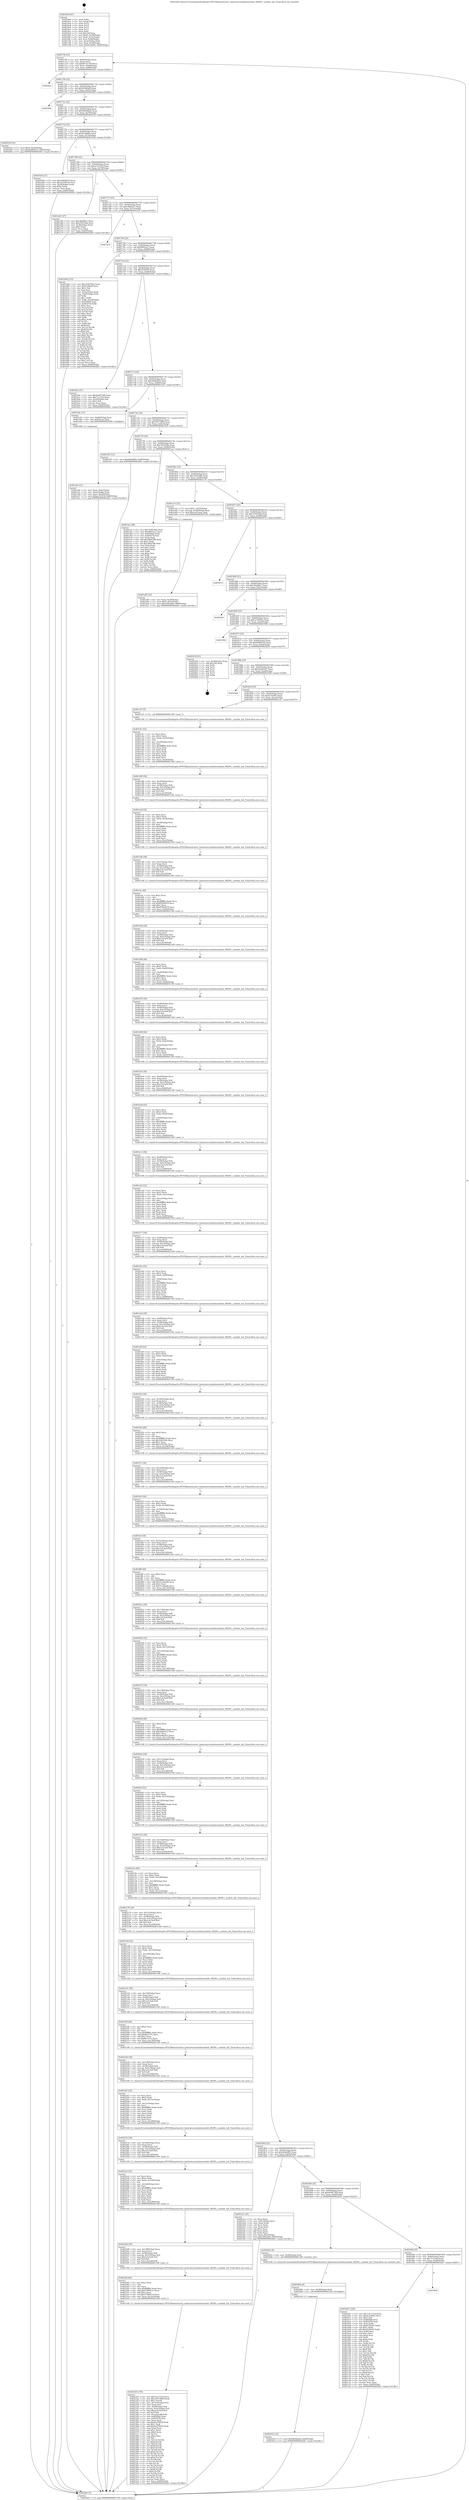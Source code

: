 digraph "0x4016e0" {
  label = "0x4016e0 (/mnt/c/Users/mathe/Desktop/tcc/POCII/binaries/extr_hashcatsrcmodulesmodule_08200.c_module_init_Final-ollvm.out::main(0))"
  labelloc = "t"
  node[shape=record]

  Entry [label="",width=0.3,height=0.3,shape=circle,fillcolor=black,style=filled]
  "0x40170f" [label="{
     0x40170f [23]\l
     | [instrs]\l
     &nbsp;&nbsp;0x40170f \<+3\>: mov -0x60(%rbp),%eax\l
     &nbsp;&nbsp;0x401712 \<+2\>: mov %eax,%ecx\l
     &nbsp;&nbsp;0x401714 \<+6\>: sub $0x8b73c700,%ecx\l
     &nbsp;&nbsp;0x40171a \<+3\>: mov %eax,-0x64(%rbp)\l
     &nbsp;&nbsp;0x40171d \<+3\>: mov %ecx,-0x68(%rbp)\l
     &nbsp;&nbsp;0x401720 \<+6\>: je 000000000040242c \<main+0xd4c\>\l
  }"]
  "0x40242c" [label="{
     0x40242c\l
  }", style=dashed]
  "0x401726" [label="{
     0x401726 [22]\l
     | [instrs]\l
     &nbsp;&nbsp;0x401726 \<+5\>: jmp 000000000040172b \<main+0x4b\>\l
     &nbsp;&nbsp;0x40172b \<+3\>: mov -0x64(%rbp),%eax\l
     &nbsp;&nbsp;0x40172e \<+5\>: sub $0x8c9b9a6f,%eax\l
     &nbsp;&nbsp;0x401733 \<+3\>: mov %eax,-0x6c(%rbp)\l
     &nbsp;&nbsp;0x401736 \<+6\>: je 0000000000402465 \<main+0xd85\>\l
  }"]
  Exit [label="",width=0.3,height=0.3,shape=circle,fillcolor=black,style=filled,peripheries=2]
  "0x402465" [label="{
     0x402465\l
  }", style=dashed]
  "0x40173c" [label="{
     0x40173c [22]\l
     | [instrs]\l
     &nbsp;&nbsp;0x40173c \<+5\>: jmp 0000000000401741 \<main+0x61\>\l
     &nbsp;&nbsp;0x401741 \<+3\>: mov -0x64(%rbp),%eax\l
     &nbsp;&nbsp;0x401744 \<+5\>: sub $0x99e84b2b,%eax\l
     &nbsp;&nbsp;0x401749 \<+3\>: mov %eax,-0x70(%rbp)\l
     &nbsp;&nbsp;0x40174c \<+6\>: je 000000000040243d \<main+0xd5d\>\l
  }"]
  "0x402414" [label="{
     0x402414 [12]\l
     | [instrs]\l
     &nbsp;&nbsp;0x402414 \<+7\>: movl $0x99e84b2b,-0x60(%rbp)\l
     &nbsp;&nbsp;0x40241b \<+5\>: jmp 0000000000402b9c \<main+0x14bc\>\l
  }"]
  "0x40243d" [label="{
     0x40243d [19]\l
     | [instrs]\l
     &nbsp;&nbsp;0x40243d \<+7\>: movl $0x0,-0x38(%rbp)\l
     &nbsp;&nbsp;0x402444 \<+7\>: movl $0x45869235,-0x60(%rbp)\l
     &nbsp;&nbsp;0x40244b \<+5\>: jmp 0000000000402b9c \<main+0x14bc\>\l
  }"]
  "0x401752" [label="{
     0x401752 [22]\l
     | [instrs]\l
     &nbsp;&nbsp;0x401752 \<+5\>: jmp 0000000000401757 \<main+0x77\>\l
     &nbsp;&nbsp;0x401757 \<+3\>: mov -0x64(%rbp),%eax\l
     &nbsp;&nbsp;0x40175a \<+5\>: sub $0x9e3fa84c,%eax\l
     &nbsp;&nbsp;0x40175f \<+3\>: mov %eax,-0x74(%rbp)\l
     &nbsp;&nbsp;0x401762 \<+6\>: je 000000000040192b \<main+0x24b\>\l
  }"]
  "0x40240b" [label="{
     0x40240b [9]\l
     | [instrs]\l
     &nbsp;&nbsp;0x40240b \<+4\>: mov -0x58(%rbp),%rdi\l
     &nbsp;&nbsp;0x40240f \<+5\>: call 0000000000401030 \<free@plt\>\l
     | [calls]\l
     &nbsp;&nbsp;0x401030 \{1\} (unknown)\l
  }"]
  "0x40192b" [label="{
     0x40192b [27]\l
     | [instrs]\l
     &nbsp;&nbsp;0x40192b \<+5\>: mov $0x16bbb610,%eax\l
     &nbsp;&nbsp;0x401930 \<+5\>: mov $0x3a76d61b,%ecx\l
     &nbsp;&nbsp;0x401935 \<+3\>: mov -0x34(%rbp),%edx\l
     &nbsp;&nbsp;0x401938 \<+3\>: cmp $0x2,%edx\l
     &nbsp;&nbsp;0x40193b \<+3\>: cmovne %ecx,%eax\l
     &nbsp;&nbsp;0x40193e \<+3\>: mov %eax,-0x60(%rbp)\l
     &nbsp;&nbsp;0x401941 \<+5\>: jmp 0000000000402b9c \<main+0x14bc\>\l
  }"]
  "0x401768" [label="{
     0x401768 [22]\l
     | [instrs]\l
     &nbsp;&nbsp;0x401768 \<+5\>: jmp 000000000040176d \<main+0x8d\>\l
     &nbsp;&nbsp;0x40176d \<+3\>: mov -0x64(%rbp),%eax\l
     &nbsp;&nbsp;0x401770 \<+5\>: sub $0xaa70310f,%eax\l
     &nbsp;&nbsp;0x401775 \<+3\>: mov %eax,-0x78(%rbp)\l
     &nbsp;&nbsp;0x401778 \<+6\>: je 0000000000401a63 \<main+0x383\>\l
  }"]
  "0x402b9c" [label="{
     0x402b9c [5]\l
     | [instrs]\l
     &nbsp;&nbsp;0x402b9c \<+5\>: jmp 000000000040170f \<main+0x2f\>\l
  }"]
  "0x4016e0" [label="{
     0x4016e0 [47]\l
     | [instrs]\l
     &nbsp;&nbsp;0x4016e0 \<+1\>: push %rbp\l
     &nbsp;&nbsp;0x4016e1 \<+3\>: mov %rsp,%rbp\l
     &nbsp;&nbsp;0x4016e4 \<+2\>: push %r15\l
     &nbsp;&nbsp;0x4016e6 \<+2\>: push %r14\l
     &nbsp;&nbsp;0x4016e8 \<+2\>: push %r13\l
     &nbsp;&nbsp;0x4016ea \<+2\>: push %r12\l
     &nbsp;&nbsp;0x4016ec \<+1\>: push %rbx\l
     &nbsp;&nbsp;0x4016ed \<+7\>: sub $0x1b8,%rsp\l
     &nbsp;&nbsp;0x4016f4 \<+7\>: movl $0x0,-0x38(%rbp)\l
     &nbsp;&nbsp;0x4016fb \<+3\>: mov %edi,-0x3c(%rbp)\l
     &nbsp;&nbsp;0x4016fe \<+4\>: mov %rsi,-0x48(%rbp)\l
     &nbsp;&nbsp;0x401702 \<+3\>: mov -0x3c(%rbp),%edi\l
     &nbsp;&nbsp;0x401705 \<+3\>: mov %edi,-0x34(%rbp)\l
     &nbsp;&nbsp;0x401708 \<+7\>: movl $0x9e3fa84c,-0x60(%rbp)\l
  }"]
  "0x402325" [label="{
     0x402325 [176]\l
     | [instrs]\l
     &nbsp;&nbsp;0x402325 \<+5\>: mov $0x7cec7314,%ecx\l
     &nbsp;&nbsp;0x40232a \<+5\>: mov $0x19573669,%edx\l
     &nbsp;&nbsp;0x40232f \<+3\>: mov $0x1,%r10b\l
     &nbsp;&nbsp;0x402332 \<+6\>: mov -0x14c(%rbp),%esi\l
     &nbsp;&nbsp;0x402338 \<+3\>: imul %eax,%esi\l
     &nbsp;&nbsp;0x40233b \<+4\>: mov -0x58(%rbp),%r8\l
     &nbsp;&nbsp;0x40233f \<+4\>: movslq -0x5c(%rbp),%r9\l
     &nbsp;&nbsp;0x402343 \<+7\>: imul $0x1e0,%r9,%r9\l
     &nbsp;&nbsp;0x40234a \<+3\>: add %r9,%r8\l
     &nbsp;&nbsp;0x40234d \<+7\>: mov %esi,0x1d8(%r8)\l
     &nbsp;&nbsp;0x402354 \<+7\>: mov 0x4050b4,%eax\l
     &nbsp;&nbsp;0x40235b \<+7\>: mov 0x405078,%esi\l
     &nbsp;&nbsp;0x402362 \<+2\>: mov %eax,%edi\l
     &nbsp;&nbsp;0x402364 \<+6\>: sub $0x6cd78458,%edi\l
     &nbsp;&nbsp;0x40236a \<+3\>: sub $0x1,%edi\l
     &nbsp;&nbsp;0x40236d \<+6\>: add $0x6cd78458,%edi\l
     &nbsp;&nbsp;0x402373 \<+3\>: imul %edi,%eax\l
     &nbsp;&nbsp;0x402376 \<+3\>: and $0x1,%eax\l
     &nbsp;&nbsp;0x402379 \<+3\>: cmp $0x0,%eax\l
     &nbsp;&nbsp;0x40237c \<+4\>: sete %r11b\l
     &nbsp;&nbsp;0x402380 \<+3\>: cmp $0xa,%esi\l
     &nbsp;&nbsp;0x402383 \<+3\>: setl %bl\l
     &nbsp;&nbsp;0x402386 \<+3\>: mov %r11b,%r14b\l
     &nbsp;&nbsp;0x402389 \<+4\>: xor $0xff,%r14b\l
     &nbsp;&nbsp;0x40238d \<+3\>: mov %bl,%r15b\l
     &nbsp;&nbsp;0x402390 \<+4\>: xor $0xff,%r15b\l
     &nbsp;&nbsp;0x402394 \<+4\>: xor $0x0,%r10b\l
     &nbsp;&nbsp;0x402398 \<+3\>: mov %r14b,%r12b\l
     &nbsp;&nbsp;0x40239b \<+4\>: and $0x0,%r12b\l
     &nbsp;&nbsp;0x40239f \<+3\>: and %r10b,%r11b\l
     &nbsp;&nbsp;0x4023a2 \<+3\>: mov %r15b,%r13b\l
     &nbsp;&nbsp;0x4023a5 \<+4\>: and $0x0,%r13b\l
     &nbsp;&nbsp;0x4023a9 \<+3\>: and %r10b,%bl\l
     &nbsp;&nbsp;0x4023ac \<+3\>: or %r11b,%r12b\l
     &nbsp;&nbsp;0x4023af \<+3\>: or %bl,%r13b\l
     &nbsp;&nbsp;0x4023b2 \<+3\>: xor %r13b,%r12b\l
     &nbsp;&nbsp;0x4023b5 \<+3\>: or %r15b,%r14b\l
     &nbsp;&nbsp;0x4023b8 \<+4\>: xor $0xff,%r14b\l
     &nbsp;&nbsp;0x4023bc \<+4\>: or $0x0,%r10b\l
     &nbsp;&nbsp;0x4023c0 \<+3\>: and %r10b,%r14b\l
     &nbsp;&nbsp;0x4023c3 \<+3\>: or %r14b,%r12b\l
     &nbsp;&nbsp;0x4023c6 \<+4\>: test $0x1,%r12b\l
     &nbsp;&nbsp;0x4023ca \<+3\>: cmovne %edx,%ecx\l
     &nbsp;&nbsp;0x4023cd \<+3\>: mov %ecx,-0x60(%rbp)\l
     &nbsp;&nbsp;0x4023d0 \<+5\>: jmp 0000000000402b9c \<main+0x14bc\>\l
  }"]
  "0x401a63" [label="{
     0x401a63 [27]\l
     | [instrs]\l
     &nbsp;&nbsp;0x401a63 \<+5\>: mov $0x36af46a7,%eax\l
     &nbsp;&nbsp;0x401a68 \<+5\>: mov $0x25833dfb,%ecx\l
     &nbsp;&nbsp;0x401a6d \<+3\>: mov -0x30(%rbp),%edx\l
     &nbsp;&nbsp;0x401a70 \<+3\>: cmp $0x0,%edx\l
     &nbsp;&nbsp;0x401a73 \<+3\>: cmove %ecx,%eax\l
     &nbsp;&nbsp;0x401a76 \<+3\>: mov %eax,-0x60(%rbp)\l
     &nbsp;&nbsp;0x401a79 \<+5\>: jmp 0000000000402b9c \<main+0x14bc\>\l
  }"]
  "0x40177e" [label="{
     0x40177e [22]\l
     | [instrs]\l
     &nbsp;&nbsp;0x40177e \<+5\>: jmp 0000000000401783 \<main+0xa3\>\l
     &nbsp;&nbsp;0x401783 \<+3\>: mov -0x64(%rbp),%eax\l
     &nbsp;&nbsp;0x401786 \<+5\>: sub $0xc9df2a37,%eax\l
     &nbsp;&nbsp;0x40178b \<+3\>: mov %eax,-0x7c(%rbp)\l
     &nbsp;&nbsp;0x40178e \<+6\>: je 0000000000401a35 \<main+0x355\>\l
  }"]
  "0x4022fd" [label="{
     0x4022fd [40]\l
     | [instrs]\l
     &nbsp;&nbsp;0x4022fd \<+5\>: mov $0x2,%ecx\l
     &nbsp;&nbsp;0x402302 \<+1\>: cltd\l
     &nbsp;&nbsp;0x402303 \<+2\>: idiv %ecx\l
     &nbsp;&nbsp;0x402305 \<+6\>: imul $0xfffffffe,%edx,%ecx\l
     &nbsp;&nbsp;0x40230b \<+6\>: add $0x5766911e,%ecx\l
     &nbsp;&nbsp;0x402311 \<+3\>: add $0x1,%ecx\l
     &nbsp;&nbsp;0x402314 \<+6\>: sub $0x5766911e,%ecx\l
     &nbsp;&nbsp;0x40231a \<+6\>: mov %ecx,-0x14c(%rbp)\l
     &nbsp;&nbsp;0x402320 \<+5\>: call 0000000000401160 \<next_i\>\l
     | [calls]\l
     &nbsp;&nbsp;0x401160 \{1\} (/mnt/c/Users/mathe/Desktop/tcc/POCII/binaries/extr_hashcatsrcmodulesmodule_08200.c_module_init_Final-ollvm.out::next_i)\l
  }"]
  "0x401a35" [label="{
     0x401a35\l
  }", style=dashed]
  "0x401794" [label="{
     0x401794 [22]\l
     | [instrs]\l
     &nbsp;&nbsp;0x401794 \<+5\>: jmp 0000000000401799 \<main+0xb9\>\l
     &nbsp;&nbsp;0x401799 \<+3\>: mov -0x64(%rbp),%eax\l
     &nbsp;&nbsp;0x40179c \<+5\>: sub $0x96052e1,%eax\l
     &nbsp;&nbsp;0x4017a1 \<+3\>: mov %eax,-0x80(%rbp)\l
     &nbsp;&nbsp;0x4017a4 \<+6\>: je 0000000000401b04 \<main+0x424\>\l
  }"]
  "0x4022d6" [label="{
     0x4022d6 [39]\l
     | [instrs]\l
     &nbsp;&nbsp;0x4022d6 \<+6\>: mov -0x148(%rbp),%ecx\l
     &nbsp;&nbsp;0x4022dc \<+3\>: imul %eax,%ecx\l
     &nbsp;&nbsp;0x4022df \<+4\>: mov -0x58(%rbp),%r8\l
     &nbsp;&nbsp;0x4022e3 \<+4\>: movslq -0x5c(%rbp),%r9\l
     &nbsp;&nbsp;0x4022e7 \<+7\>: imul $0x1e0,%r9,%r9\l
     &nbsp;&nbsp;0x4022ee \<+3\>: add %r9,%r8\l
     &nbsp;&nbsp;0x4022f1 \<+7\>: mov %ecx,0x1d4(%r8)\l
     &nbsp;&nbsp;0x4022f8 \<+5\>: call 0000000000401160 \<next_i\>\l
     | [calls]\l
     &nbsp;&nbsp;0x401160 \{1\} (/mnt/c/Users/mathe/Desktop/tcc/POCII/binaries/extr_hashcatsrcmodulesmodule_08200.c_module_init_Final-ollvm.out::next_i)\l
  }"]
  "0x401b04" [label="{
     0x401b04 [152]\l
     | [instrs]\l
     &nbsp;&nbsp;0x401b04 \<+5\>: mov $0x310976da,%eax\l
     &nbsp;&nbsp;0x401b09 \<+5\>: mov $0xf336939,%ecx\l
     &nbsp;&nbsp;0x401b0e \<+2\>: mov $0x1,%dl\l
     &nbsp;&nbsp;0x401b10 \<+2\>: xor %esi,%esi\l
     &nbsp;&nbsp;0x401b12 \<+3\>: mov -0x5c(%rbp),%edi\l
     &nbsp;&nbsp;0x401b15 \<+3\>: cmp -0x50(%rbp),%edi\l
     &nbsp;&nbsp;0x401b18 \<+4\>: setl %r8b\l
     &nbsp;&nbsp;0x401b1c \<+4\>: and $0x1,%r8b\l
     &nbsp;&nbsp;0x401b20 \<+4\>: mov %r8b,-0x29(%rbp)\l
     &nbsp;&nbsp;0x401b24 \<+7\>: mov 0x4050b4,%edi\l
     &nbsp;&nbsp;0x401b2b \<+8\>: mov 0x405078,%r9d\l
     &nbsp;&nbsp;0x401b33 \<+3\>: sub $0x1,%esi\l
     &nbsp;&nbsp;0x401b36 \<+3\>: mov %edi,%r10d\l
     &nbsp;&nbsp;0x401b39 \<+3\>: add %esi,%r10d\l
     &nbsp;&nbsp;0x401b3c \<+4\>: imul %r10d,%edi\l
     &nbsp;&nbsp;0x401b40 \<+3\>: and $0x1,%edi\l
     &nbsp;&nbsp;0x401b43 \<+3\>: cmp $0x0,%edi\l
     &nbsp;&nbsp;0x401b46 \<+4\>: sete %r8b\l
     &nbsp;&nbsp;0x401b4a \<+4\>: cmp $0xa,%r9d\l
     &nbsp;&nbsp;0x401b4e \<+4\>: setl %r11b\l
     &nbsp;&nbsp;0x401b52 \<+3\>: mov %r8b,%bl\l
     &nbsp;&nbsp;0x401b55 \<+3\>: xor $0xff,%bl\l
     &nbsp;&nbsp;0x401b58 \<+3\>: mov %r11b,%r14b\l
     &nbsp;&nbsp;0x401b5b \<+4\>: xor $0xff,%r14b\l
     &nbsp;&nbsp;0x401b5f \<+3\>: xor $0x0,%dl\l
     &nbsp;&nbsp;0x401b62 \<+3\>: mov %bl,%r15b\l
     &nbsp;&nbsp;0x401b65 \<+4\>: and $0x0,%r15b\l
     &nbsp;&nbsp;0x401b69 \<+3\>: and %dl,%r8b\l
     &nbsp;&nbsp;0x401b6c \<+3\>: mov %r14b,%r12b\l
     &nbsp;&nbsp;0x401b6f \<+4\>: and $0x0,%r12b\l
     &nbsp;&nbsp;0x401b73 \<+3\>: and %dl,%r11b\l
     &nbsp;&nbsp;0x401b76 \<+3\>: or %r8b,%r15b\l
     &nbsp;&nbsp;0x401b79 \<+3\>: or %r11b,%r12b\l
     &nbsp;&nbsp;0x401b7c \<+3\>: xor %r12b,%r15b\l
     &nbsp;&nbsp;0x401b7f \<+3\>: or %r14b,%bl\l
     &nbsp;&nbsp;0x401b82 \<+3\>: xor $0xff,%bl\l
     &nbsp;&nbsp;0x401b85 \<+3\>: or $0x0,%dl\l
     &nbsp;&nbsp;0x401b88 \<+2\>: and %dl,%bl\l
     &nbsp;&nbsp;0x401b8a \<+3\>: or %bl,%r15b\l
     &nbsp;&nbsp;0x401b8d \<+4\>: test $0x1,%r15b\l
     &nbsp;&nbsp;0x401b91 \<+3\>: cmovne %ecx,%eax\l
     &nbsp;&nbsp;0x401b94 \<+3\>: mov %eax,-0x60(%rbp)\l
     &nbsp;&nbsp;0x401b97 \<+5\>: jmp 0000000000402b9c \<main+0x14bc\>\l
  }"]
  "0x4017aa" [label="{
     0x4017aa [25]\l
     | [instrs]\l
     &nbsp;&nbsp;0x4017aa \<+5\>: jmp 00000000004017af \<main+0xcf\>\l
     &nbsp;&nbsp;0x4017af \<+3\>: mov -0x64(%rbp),%eax\l
     &nbsp;&nbsp;0x4017b2 \<+5\>: sub $0xf336939,%eax\l
     &nbsp;&nbsp;0x4017b7 \<+6\>: mov %eax,-0x84(%rbp)\l
     &nbsp;&nbsp;0x4017bd \<+6\>: je 0000000000401b9c \<main+0x4bc\>\l
  }"]
  "0x4022a2" [label="{
     0x4022a2 [52]\l
     | [instrs]\l
     &nbsp;&nbsp;0x4022a2 \<+2\>: xor %ecx,%ecx\l
     &nbsp;&nbsp;0x4022a4 \<+5\>: mov $0x2,%edx\l
     &nbsp;&nbsp;0x4022a9 \<+6\>: mov %edx,-0x144(%rbp)\l
     &nbsp;&nbsp;0x4022af \<+1\>: cltd\l
     &nbsp;&nbsp;0x4022b0 \<+6\>: mov -0x144(%rbp),%esi\l
     &nbsp;&nbsp;0x4022b6 \<+2\>: idiv %esi\l
     &nbsp;&nbsp;0x4022b8 \<+6\>: imul $0xfffffffe,%edx,%edx\l
     &nbsp;&nbsp;0x4022be \<+2\>: mov %ecx,%edi\l
     &nbsp;&nbsp;0x4022c0 \<+2\>: sub %edx,%edi\l
     &nbsp;&nbsp;0x4022c2 \<+2\>: mov %ecx,%edx\l
     &nbsp;&nbsp;0x4022c4 \<+3\>: sub $0x1,%edx\l
     &nbsp;&nbsp;0x4022c7 \<+2\>: add %edx,%edi\l
     &nbsp;&nbsp;0x4022c9 \<+2\>: sub %edi,%ecx\l
     &nbsp;&nbsp;0x4022cb \<+6\>: mov %ecx,-0x148(%rbp)\l
     &nbsp;&nbsp;0x4022d1 \<+5\>: call 0000000000401160 \<next_i\>\l
     | [calls]\l
     &nbsp;&nbsp;0x401160 \{1\} (/mnt/c/Users/mathe/Desktop/tcc/POCII/binaries/extr_hashcatsrcmodulesmodule_08200.c_module_init_Final-ollvm.out::next_i)\l
  }"]
  "0x401b9c" [label="{
     0x401b9c [27]\l
     | [instrs]\l
     &nbsp;&nbsp;0x401b9c \<+5\>: mov $0x4e087349,%eax\l
     &nbsp;&nbsp;0x401ba1 \<+5\>: mov $0x71c23fcf,%ecx\l
     &nbsp;&nbsp;0x401ba6 \<+3\>: mov -0x29(%rbp),%dl\l
     &nbsp;&nbsp;0x401ba9 \<+3\>: test $0x1,%dl\l
     &nbsp;&nbsp;0x401bac \<+3\>: cmovne %ecx,%eax\l
     &nbsp;&nbsp;0x401baf \<+3\>: mov %eax,-0x60(%rbp)\l
     &nbsp;&nbsp;0x401bb2 \<+5\>: jmp 0000000000402b9c \<main+0x14bc\>\l
  }"]
  "0x4017c3" [label="{
     0x4017c3 [25]\l
     | [instrs]\l
     &nbsp;&nbsp;0x4017c3 \<+5\>: jmp 00000000004017c8 \<main+0xe8\>\l
     &nbsp;&nbsp;0x4017c8 \<+3\>: mov -0x64(%rbp),%eax\l
     &nbsp;&nbsp;0x4017cb \<+5\>: sub $0x16bbb610,%eax\l
     &nbsp;&nbsp;0x4017d0 \<+6\>: mov %eax,-0x88(%rbp)\l
     &nbsp;&nbsp;0x4017d6 \<+6\>: je 0000000000401a41 \<main+0x361\>\l
  }"]
  "0x40227b" [label="{
     0x40227b [39]\l
     | [instrs]\l
     &nbsp;&nbsp;0x40227b \<+6\>: mov -0x140(%rbp),%ecx\l
     &nbsp;&nbsp;0x402281 \<+3\>: imul %eax,%ecx\l
     &nbsp;&nbsp;0x402284 \<+4\>: mov -0x58(%rbp),%r8\l
     &nbsp;&nbsp;0x402288 \<+4\>: movslq -0x5c(%rbp),%r9\l
     &nbsp;&nbsp;0x40228c \<+7\>: imul $0x1e0,%r9,%r9\l
     &nbsp;&nbsp;0x402293 \<+3\>: add %r9,%r8\l
     &nbsp;&nbsp;0x402296 \<+7\>: mov %ecx,0x1d0(%r8)\l
     &nbsp;&nbsp;0x40229d \<+5\>: call 0000000000401160 \<next_i\>\l
     | [calls]\l
     &nbsp;&nbsp;0x401160 \{1\} (/mnt/c/Users/mathe/Desktop/tcc/POCII/binaries/extr_hashcatsrcmodulesmodule_08200.c_module_init_Final-ollvm.out::next_i)\l
  }"]
  "0x401a41" [label="{
     0x401a41 [13]\l
     | [instrs]\l
     &nbsp;&nbsp;0x401a41 \<+4\>: mov -0x48(%rbp),%rax\l
     &nbsp;&nbsp;0x401a45 \<+4\>: mov 0x8(%rax),%rdi\l
     &nbsp;&nbsp;0x401a49 \<+5\>: call 0000000000401060 \<atoi@plt\>\l
     | [calls]\l
     &nbsp;&nbsp;0x401060 \{1\} (unknown)\l
  }"]
  "0x4017dc" [label="{
     0x4017dc [25]\l
     | [instrs]\l
     &nbsp;&nbsp;0x4017dc \<+5\>: jmp 00000000004017e1 \<main+0x101\>\l
     &nbsp;&nbsp;0x4017e1 \<+3\>: mov -0x64(%rbp),%eax\l
     &nbsp;&nbsp;0x4017e4 \<+5\>: sub $0x19573669,%eax\l
     &nbsp;&nbsp;0x4017e9 \<+6\>: mov %eax,-0x8c(%rbp)\l
     &nbsp;&nbsp;0x4017ef \<+6\>: je 00000000004023d5 \<main+0xcf5\>\l
  }"]
  "0x401a4e" [label="{
     0x401a4e [21]\l
     | [instrs]\l
     &nbsp;&nbsp;0x401a4e \<+3\>: mov %eax,-0x4c(%rbp)\l
     &nbsp;&nbsp;0x401a51 \<+3\>: mov -0x4c(%rbp),%eax\l
     &nbsp;&nbsp;0x401a54 \<+3\>: mov %eax,-0x30(%rbp)\l
     &nbsp;&nbsp;0x401a57 \<+7\>: movl $0xaa70310f,-0x60(%rbp)\l
     &nbsp;&nbsp;0x401a5e \<+5\>: jmp 0000000000402b9c \<main+0x14bc\>\l
  }"]
  "0x402247" [label="{
     0x402247 [52]\l
     | [instrs]\l
     &nbsp;&nbsp;0x402247 \<+2\>: xor %ecx,%ecx\l
     &nbsp;&nbsp;0x402249 \<+5\>: mov $0x2,%edx\l
     &nbsp;&nbsp;0x40224e \<+6\>: mov %edx,-0x13c(%rbp)\l
     &nbsp;&nbsp;0x402254 \<+1\>: cltd\l
     &nbsp;&nbsp;0x402255 \<+6\>: mov -0x13c(%rbp),%esi\l
     &nbsp;&nbsp;0x40225b \<+2\>: idiv %esi\l
     &nbsp;&nbsp;0x40225d \<+6\>: imul $0xfffffffe,%edx,%edx\l
     &nbsp;&nbsp;0x402263 \<+2\>: mov %ecx,%edi\l
     &nbsp;&nbsp;0x402265 \<+2\>: sub %edx,%edi\l
     &nbsp;&nbsp;0x402267 \<+2\>: mov %ecx,%edx\l
     &nbsp;&nbsp;0x402269 \<+3\>: sub $0x1,%edx\l
     &nbsp;&nbsp;0x40226c \<+2\>: add %edx,%edi\l
     &nbsp;&nbsp;0x40226e \<+2\>: sub %edi,%ecx\l
     &nbsp;&nbsp;0x402270 \<+6\>: mov %ecx,-0x140(%rbp)\l
     &nbsp;&nbsp;0x402276 \<+5\>: call 0000000000401160 \<next_i\>\l
     | [calls]\l
     &nbsp;&nbsp;0x401160 \{1\} (/mnt/c/Users/mathe/Desktop/tcc/POCII/binaries/extr_hashcatsrcmodulesmodule_08200.c_module_init_Final-ollvm.out::next_i)\l
  }"]
  "0x4023d5" [label="{
     0x4023d5 [12]\l
     | [instrs]\l
     &nbsp;&nbsp;0x4023d5 \<+7\>: movl $0x4dfa4883,-0x60(%rbp)\l
     &nbsp;&nbsp;0x4023dc \<+5\>: jmp 0000000000402b9c \<main+0x14bc\>\l
  }"]
  "0x4017f5" [label="{
     0x4017f5 [25]\l
     | [instrs]\l
     &nbsp;&nbsp;0x4017f5 \<+5\>: jmp 00000000004017fa \<main+0x11a\>\l
     &nbsp;&nbsp;0x4017fa \<+3\>: mov -0x64(%rbp),%eax\l
     &nbsp;&nbsp;0x4017fd \<+5\>: sub $0x1f943d0b,%eax\l
     &nbsp;&nbsp;0x401802 \<+6\>: mov %eax,-0x90(%rbp)\l
     &nbsp;&nbsp;0x401808 \<+6\>: je 0000000000401aac \<main+0x3cc\>\l
  }"]
  "0x402220" [label="{
     0x402220 [39]\l
     | [instrs]\l
     &nbsp;&nbsp;0x402220 \<+6\>: mov -0x138(%rbp),%ecx\l
     &nbsp;&nbsp;0x402226 \<+3\>: imul %eax,%ecx\l
     &nbsp;&nbsp;0x402229 \<+4\>: mov -0x58(%rbp),%r8\l
     &nbsp;&nbsp;0x40222d \<+4\>: movslq -0x5c(%rbp),%r9\l
     &nbsp;&nbsp;0x402231 \<+7\>: imul $0x1e0,%r9,%r9\l
     &nbsp;&nbsp;0x402238 \<+3\>: add %r9,%r8\l
     &nbsp;&nbsp;0x40223b \<+7\>: mov %ecx,0x198(%r8)\l
     &nbsp;&nbsp;0x402242 \<+5\>: call 0000000000401160 \<next_i\>\l
     | [calls]\l
     &nbsp;&nbsp;0x401160 \{1\} (/mnt/c/Users/mathe/Desktop/tcc/POCII/binaries/extr_hashcatsrcmodulesmodule_08200.c_module_init_Final-ollvm.out::next_i)\l
  }"]
  "0x401aac" [label="{
     0x401aac [88]\l
     | [instrs]\l
     &nbsp;&nbsp;0x401aac \<+5\>: mov $0x310976da,%eax\l
     &nbsp;&nbsp;0x401ab1 \<+5\>: mov $0x96052e1,%ecx\l
     &nbsp;&nbsp;0x401ab6 \<+7\>: mov 0x4050b4,%edx\l
     &nbsp;&nbsp;0x401abd \<+7\>: mov 0x405078,%esi\l
     &nbsp;&nbsp;0x401ac4 \<+2\>: mov %edx,%edi\l
     &nbsp;&nbsp;0x401ac6 \<+6\>: add $0x380d7ff9,%edi\l
     &nbsp;&nbsp;0x401acc \<+3\>: sub $0x1,%edi\l
     &nbsp;&nbsp;0x401acf \<+6\>: sub $0x380d7ff9,%edi\l
     &nbsp;&nbsp;0x401ad5 \<+3\>: imul %edi,%edx\l
     &nbsp;&nbsp;0x401ad8 \<+3\>: and $0x1,%edx\l
     &nbsp;&nbsp;0x401adb \<+3\>: cmp $0x0,%edx\l
     &nbsp;&nbsp;0x401ade \<+4\>: sete %r8b\l
     &nbsp;&nbsp;0x401ae2 \<+3\>: cmp $0xa,%esi\l
     &nbsp;&nbsp;0x401ae5 \<+4\>: setl %r9b\l
     &nbsp;&nbsp;0x401ae9 \<+3\>: mov %r8b,%r10b\l
     &nbsp;&nbsp;0x401aec \<+3\>: and %r9b,%r10b\l
     &nbsp;&nbsp;0x401aef \<+3\>: xor %r9b,%r8b\l
     &nbsp;&nbsp;0x401af2 \<+3\>: or %r8b,%r10b\l
     &nbsp;&nbsp;0x401af5 \<+4\>: test $0x1,%r10b\l
     &nbsp;&nbsp;0x401af9 \<+3\>: cmovne %ecx,%eax\l
     &nbsp;&nbsp;0x401afc \<+3\>: mov %eax,-0x60(%rbp)\l
     &nbsp;&nbsp;0x401aff \<+5\>: jmp 0000000000402b9c \<main+0x14bc\>\l
  }"]
  "0x40180e" [label="{
     0x40180e [25]\l
     | [instrs]\l
     &nbsp;&nbsp;0x40180e \<+5\>: jmp 0000000000401813 \<main+0x133\>\l
     &nbsp;&nbsp;0x401813 \<+3\>: mov -0x64(%rbp),%eax\l
     &nbsp;&nbsp;0x401816 \<+5\>: sub $0x25833dfb,%eax\l
     &nbsp;&nbsp;0x40181b \<+6\>: mov %eax,-0x94(%rbp)\l
     &nbsp;&nbsp;0x401821 \<+6\>: je 0000000000401a7e \<main+0x39e\>\l
  }"]
  "0x4021f8" [label="{
     0x4021f8 [40]\l
     | [instrs]\l
     &nbsp;&nbsp;0x4021f8 \<+5\>: mov $0x2,%ecx\l
     &nbsp;&nbsp;0x4021fd \<+1\>: cltd\l
     &nbsp;&nbsp;0x4021fe \<+2\>: idiv %ecx\l
     &nbsp;&nbsp;0x402200 \<+6\>: imul $0xfffffffe,%edx,%ecx\l
     &nbsp;&nbsp;0x402206 \<+6\>: add $0xffa7c57c,%ecx\l
     &nbsp;&nbsp;0x40220c \<+3\>: add $0x1,%ecx\l
     &nbsp;&nbsp;0x40220f \<+6\>: sub $0xffa7c57c,%ecx\l
     &nbsp;&nbsp;0x402215 \<+6\>: mov %ecx,-0x138(%rbp)\l
     &nbsp;&nbsp;0x40221b \<+5\>: call 0000000000401160 \<next_i\>\l
     | [calls]\l
     &nbsp;&nbsp;0x401160 \{1\} (/mnt/c/Users/mathe/Desktop/tcc/POCII/binaries/extr_hashcatsrcmodulesmodule_08200.c_module_init_Final-ollvm.out::next_i)\l
  }"]
  "0x401a7e" [label="{
     0x401a7e [23]\l
     | [instrs]\l
     &nbsp;&nbsp;0x401a7e \<+7\>: movl $0x1,-0x50(%rbp)\l
     &nbsp;&nbsp;0x401a85 \<+4\>: movslq -0x50(%rbp),%rax\l
     &nbsp;&nbsp;0x401a89 \<+7\>: imul $0x1e0,%rax,%rdi\l
     &nbsp;&nbsp;0x401a90 \<+5\>: call 0000000000401050 \<malloc@plt\>\l
     | [calls]\l
     &nbsp;&nbsp;0x401050 \{1\} (unknown)\l
  }"]
  "0x401827" [label="{
     0x401827 [25]\l
     | [instrs]\l
     &nbsp;&nbsp;0x401827 \<+5\>: jmp 000000000040182c \<main+0x14c\>\l
     &nbsp;&nbsp;0x40182c \<+3\>: mov -0x64(%rbp),%eax\l
     &nbsp;&nbsp;0x40182f \<+5\>: sub $0x310976da,%eax\l
     &nbsp;&nbsp;0x401834 \<+6\>: mov %eax,-0x98(%rbp)\l
     &nbsp;&nbsp;0x40183a \<+6\>: je 000000000040247d \<main+0xd9d\>\l
  }"]
  "0x401a95" [label="{
     0x401a95 [23]\l
     | [instrs]\l
     &nbsp;&nbsp;0x401a95 \<+4\>: mov %rax,-0x58(%rbp)\l
     &nbsp;&nbsp;0x401a99 \<+7\>: movl $0x0,-0x5c(%rbp)\l
     &nbsp;&nbsp;0x401aa0 \<+7\>: movl $0x1f943d0b,-0x60(%rbp)\l
     &nbsp;&nbsp;0x401aa7 \<+5\>: jmp 0000000000402b9c \<main+0x14bc\>\l
  }"]
  "0x4021d1" [label="{
     0x4021d1 [39]\l
     | [instrs]\l
     &nbsp;&nbsp;0x4021d1 \<+6\>: mov -0x134(%rbp),%ecx\l
     &nbsp;&nbsp;0x4021d7 \<+3\>: imul %eax,%ecx\l
     &nbsp;&nbsp;0x4021da \<+4\>: mov -0x58(%rbp),%r8\l
     &nbsp;&nbsp;0x4021de \<+4\>: movslq -0x5c(%rbp),%r9\l
     &nbsp;&nbsp;0x4021e2 \<+7\>: imul $0x1e0,%r9,%r9\l
     &nbsp;&nbsp;0x4021e9 \<+3\>: add %r9,%r8\l
     &nbsp;&nbsp;0x4021ec \<+7\>: mov %ecx,0x194(%r8)\l
     &nbsp;&nbsp;0x4021f3 \<+5\>: call 0000000000401160 \<next_i\>\l
     | [calls]\l
     &nbsp;&nbsp;0x401160 \{1\} (/mnt/c/Users/mathe/Desktop/tcc/POCII/binaries/extr_hashcatsrcmodulesmodule_08200.c_module_init_Final-ollvm.out::next_i)\l
  }"]
  "0x40247d" [label="{
     0x40247d\l
  }", style=dashed]
  "0x401840" [label="{
     0x401840 [25]\l
     | [instrs]\l
     &nbsp;&nbsp;0x401840 \<+5\>: jmp 0000000000401845 \<main+0x165\>\l
     &nbsp;&nbsp;0x401845 \<+3\>: mov -0x64(%rbp),%eax\l
     &nbsp;&nbsp;0x401848 \<+5\>: sub $0x36af46a7,%eax\l
     &nbsp;&nbsp;0x40184d \<+6\>: mov %eax,-0x9c(%rbp)\l
     &nbsp;&nbsp;0x401853 \<+6\>: je 0000000000402420 \<main+0xd40\>\l
  }"]
  "0x40219d" [label="{
     0x40219d [52]\l
     | [instrs]\l
     &nbsp;&nbsp;0x40219d \<+2\>: xor %ecx,%ecx\l
     &nbsp;&nbsp;0x40219f \<+5\>: mov $0x2,%edx\l
     &nbsp;&nbsp;0x4021a4 \<+6\>: mov %edx,-0x130(%rbp)\l
     &nbsp;&nbsp;0x4021aa \<+1\>: cltd\l
     &nbsp;&nbsp;0x4021ab \<+6\>: mov -0x130(%rbp),%esi\l
     &nbsp;&nbsp;0x4021b1 \<+2\>: idiv %esi\l
     &nbsp;&nbsp;0x4021b3 \<+6\>: imul $0xfffffffe,%edx,%edx\l
     &nbsp;&nbsp;0x4021b9 \<+2\>: mov %ecx,%edi\l
     &nbsp;&nbsp;0x4021bb \<+2\>: sub %edx,%edi\l
     &nbsp;&nbsp;0x4021bd \<+2\>: mov %ecx,%edx\l
     &nbsp;&nbsp;0x4021bf \<+3\>: sub $0x1,%edx\l
     &nbsp;&nbsp;0x4021c2 \<+2\>: add %edx,%edi\l
     &nbsp;&nbsp;0x4021c4 \<+2\>: sub %edi,%ecx\l
     &nbsp;&nbsp;0x4021c6 \<+6\>: mov %ecx,-0x134(%rbp)\l
     &nbsp;&nbsp;0x4021cc \<+5\>: call 0000000000401160 \<next_i\>\l
     | [calls]\l
     &nbsp;&nbsp;0x401160 \{1\} (/mnt/c/Users/mathe/Desktop/tcc/POCII/binaries/extr_hashcatsrcmodulesmodule_08200.c_module_init_Final-ollvm.out::next_i)\l
  }"]
  "0x402420" [label="{
     0x402420\l
  }", style=dashed]
  "0x401859" [label="{
     0x401859 [25]\l
     | [instrs]\l
     &nbsp;&nbsp;0x401859 \<+5\>: jmp 000000000040185e \<main+0x17e\>\l
     &nbsp;&nbsp;0x40185e \<+3\>: mov -0x64(%rbp),%eax\l
     &nbsp;&nbsp;0x401861 \<+5\>: sub $0x3a76d61b,%eax\l
     &nbsp;&nbsp;0x401866 \<+6\>: mov %eax,-0xa0(%rbp)\l
     &nbsp;&nbsp;0x40186c \<+6\>: je 0000000000401946 \<main+0x266\>\l
  }"]
  "0x402176" [label="{
     0x402176 [39]\l
     | [instrs]\l
     &nbsp;&nbsp;0x402176 \<+6\>: mov -0x12c(%rbp),%ecx\l
     &nbsp;&nbsp;0x40217c \<+3\>: imul %eax,%ecx\l
     &nbsp;&nbsp;0x40217f \<+4\>: mov -0x58(%rbp),%r8\l
     &nbsp;&nbsp;0x402183 \<+4\>: movslq -0x5c(%rbp),%r9\l
     &nbsp;&nbsp;0x402187 \<+7\>: imul $0x1e0,%r9,%r9\l
     &nbsp;&nbsp;0x40218e \<+3\>: add %r9,%r8\l
     &nbsp;&nbsp;0x402191 \<+7\>: mov %ecx,0x190(%r8)\l
     &nbsp;&nbsp;0x402198 \<+5\>: call 0000000000401160 \<next_i\>\l
     | [calls]\l
     &nbsp;&nbsp;0x401160 \{1\} (/mnt/c/Users/mathe/Desktop/tcc/POCII/binaries/extr_hashcatsrcmodulesmodule_08200.c_module_init_Final-ollvm.out::next_i)\l
  }"]
  "0x401946" [label="{
     0x401946\l
  }", style=dashed]
  "0x401872" [label="{
     0x401872 [25]\l
     | [instrs]\l
     &nbsp;&nbsp;0x401872 \<+5\>: jmp 0000000000401877 \<main+0x197\>\l
     &nbsp;&nbsp;0x401877 \<+3\>: mov -0x64(%rbp),%eax\l
     &nbsp;&nbsp;0x40187a \<+5\>: sub $0x45869235,%eax\l
     &nbsp;&nbsp;0x40187f \<+6\>: mov %eax,-0xa4(%rbp)\l
     &nbsp;&nbsp;0x401885 \<+6\>: je 0000000000402450 \<main+0xd70\>\l
  }"]
  "0x40214a" [label="{
     0x40214a [44]\l
     | [instrs]\l
     &nbsp;&nbsp;0x40214a \<+2\>: xor %ecx,%ecx\l
     &nbsp;&nbsp;0x40214c \<+5\>: mov $0x2,%edx\l
     &nbsp;&nbsp;0x402151 \<+6\>: mov %edx,-0x128(%rbp)\l
     &nbsp;&nbsp;0x402157 \<+1\>: cltd\l
     &nbsp;&nbsp;0x402158 \<+6\>: mov -0x128(%rbp),%esi\l
     &nbsp;&nbsp;0x40215e \<+2\>: idiv %esi\l
     &nbsp;&nbsp;0x402160 \<+6\>: imul $0xfffffffe,%edx,%edx\l
     &nbsp;&nbsp;0x402166 \<+3\>: sub $0x1,%ecx\l
     &nbsp;&nbsp;0x402169 \<+2\>: sub %ecx,%edx\l
     &nbsp;&nbsp;0x40216b \<+6\>: mov %edx,-0x12c(%rbp)\l
     &nbsp;&nbsp;0x402171 \<+5\>: call 0000000000401160 \<next_i\>\l
     | [calls]\l
     &nbsp;&nbsp;0x401160 \{1\} (/mnt/c/Users/mathe/Desktop/tcc/POCII/binaries/extr_hashcatsrcmodulesmodule_08200.c_module_init_Final-ollvm.out::next_i)\l
  }"]
  "0x402450" [label="{
     0x402450 [21]\l
     | [instrs]\l
     &nbsp;&nbsp;0x402450 \<+3\>: mov -0x38(%rbp),%eax\l
     &nbsp;&nbsp;0x402453 \<+7\>: add $0x1b8,%rsp\l
     &nbsp;&nbsp;0x40245a \<+1\>: pop %rbx\l
     &nbsp;&nbsp;0x40245b \<+2\>: pop %r12\l
     &nbsp;&nbsp;0x40245d \<+2\>: pop %r13\l
     &nbsp;&nbsp;0x40245f \<+2\>: pop %r14\l
     &nbsp;&nbsp;0x402461 \<+2\>: pop %r15\l
     &nbsp;&nbsp;0x402463 \<+1\>: pop %rbp\l
     &nbsp;&nbsp;0x402464 \<+1\>: ret\l
  }"]
  "0x40188b" [label="{
     0x40188b [25]\l
     | [instrs]\l
     &nbsp;&nbsp;0x40188b \<+5\>: jmp 0000000000401890 \<main+0x1b0\>\l
     &nbsp;&nbsp;0x401890 \<+3\>: mov -0x64(%rbp),%eax\l
     &nbsp;&nbsp;0x401893 \<+5\>: sub $0x4a440e07,%eax\l
     &nbsp;&nbsp;0x401898 \<+6\>: mov %eax,-0xa8(%rbp)\l
     &nbsp;&nbsp;0x40189e \<+6\>: je 00000000004019d6 \<main+0x2f6\>\l
  }"]
  "0x402123" [label="{
     0x402123 [39]\l
     | [instrs]\l
     &nbsp;&nbsp;0x402123 \<+6\>: mov -0x124(%rbp),%ecx\l
     &nbsp;&nbsp;0x402129 \<+3\>: imul %eax,%ecx\l
     &nbsp;&nbsp;0x40212c \<+4\>: mov -0x58(%rbp),%r8\l
     &nbsp;&nbsp;0x402130 \<+4\>: movslq -0x5c(%rbp),%r9\l
     &nbsp;&nbsp;0x402134 \<+7\>: imul $0x1e0,%r9,%r9\l
     &nbsp;&nbsp;0x40213b \<+3\>: add %r9,%r8\l
     &nbsp;&nbsp;0x40213e \<+7\>: mov %ecx,0x18c(%r8)\l
     &nbsp;&nbsp;0x402145 \<+5\>: call 0000000000401160 \<next_i\>\l
     | [calls]\l
     &nbsp;&nbsp;0x401160 \{1\} (/mnt/c/Users/mathe/Desktop/tcc/POCII/binaries/extr_hashcatsrcmodulesmodule_08200.c_module_init_Final-ollvm.out::next_i)\l
  }"]
  "0x4019d6" [label="{
     0x4019d6\l
  }", style=dashed]
  "0x4018a4" [label="{
     0x4018a4 [25]\l
     | [instrs]\l
     &nbsp;&nbsp;0x4018a4 \<+5\>: jmp 00000000004018a9 \<main+0x1c9\>\l
     &nbsp;&nbsp;0x4018a9 \<+3\>: mov -0x64(%rbp),%eax\l
     &nbsp;&nbsp;0x4018ac \<+5\>: sub $0x4c3c6f42,%eax\l
     &nbsp;&nbsp;0x4018b1 \<+6\>: mov %eax,-0xac(%rbp)\l
     &nbsp;&nbsp;0x4018b7 \<+6\>: je 0000000000401c47 \<main+0x567\>\l
  }"]
  "0x4020ef" [label="{
     0x4020ef [52]\l
     | [instrs]\l
     &nbsp;&nbsp;0x4020ef \<+2\>: xor %ecx,%ecx\l
     &nbsp;&nbsp;0x4020f1 \<+5\>: mov $0x2,%edx\l
     &nbsp;&nbsp;0x4020f6 \<+6\>: mov %edx,-0x120(%rbp)\l
     &nbsp;&nbsp;0x4020fc \<+1\>: cltd\l
     &nbsp;&nbsp;0x4020fd \<+6\>: mov -0x120(%rbp),%esi\l
     &nbsp;&nbsp;0x402103 \<+2\>: idiv %esi\l
     &nbsp;&nbsp;0x402105 \<+6\>: imul $0xfffffffe,%edx,%edx\l
     &nbsp;&nbsp;0x40210b \<+2\>: mov %ecx,%edi\l
     &nbsp;&nbsp;0x40210d \<+2\>: sub %edx,%edi\l
     &nbsp;&nbsp;0x40210f \<+2\>: mov %ecx,%edx\l
     &nbsp;&nbsp;0x402111 \<+3\>: sub $0x1,%edx\l
     &nbsp;&nbsp;0x402114 \<+2\>: add %edx,%edi\l
     &nbsp;&nbsp;0x402116 \<+2\>: sub %edi,%ecx\l
     &nbsp;&nbsp;0x402118 \<+6\>: mov %ecx,-0x124(%rbp)\l
     &nbsp;&nbsp;0x40211e \<+5\>: call 0000000000401160 \<next_i\>\l
     | [calls]\l
     &nbsp;&nbsp;0x401160 \{1\} (/mnt/c/Users/mathe/Desktop/tcc/POCII/binaries/extr_hashcatsrcmodulesmodule_08200.c_module_init_Final-ollvm.out::next_i)\l
  }"]
  "0x401c47" [label="{
     0x401c47 [5]\l
     | [instrs]\l
     &nbsp;&nbsp;0x401c47 \<+5\>: call 0000000000401160 \<next_i\>\l
     | [calls]\l
     &nbsp;&nbsp;0x401160 \{1\} (/mnt/c/Users/mathe/Desktop/tcc/POCII/binaries/extr_hashcatsrcmodulesmodule_08200.c_module_init_Final-ollvm.out::next_i)\l
  }"]
  "0x4018bd" [label="{
     0x4018bd [25]\l
     | [instrs]\l
     &nbsp;&nbsp;0x4018bd \<+5\>: jmp 00000000004018c2 \<main+0x1e2\>\l
     &nbsp;&nbsp;0x4018c2 \<+3\>: mov -0x64(%rbp),%eax\l
     &nbsp;&nbsp;0x4018c5 \<+5\>: sub $0x4dfa4883,%eax\l
     &nbsp;&nbsp;0x4018ca \<+6\>: mov %eax,-0xb0(%rbp)\l
     &nbsp;&nbsp;0x4018d0 \<+6\>: je 00000000004023e1 \<main+0xd01\>\l
  }"]
  "0x4020c8" [label="{
     0x4020c8 [39]\l
     | [instrs]\l
     &nbsp;&nbsp;0x4020c8 \<+6\>: mov -0x11c(%rbp),%ecx\l
     &nbsp;&nbsp;0x4020ce \<+3\>: imul %eax,%ecx\l
     &nbsp;&nbsp;0x4020d1 \<+4\>: mov -0x58(%rbp),%r8\l
     &nbsp;&nbsp;0x4020d5 \<+4\>: movslq -0x5c(%rbp),%r9\l
     &nbsp;&nbsp;0x4020d9 \<+7\>: imul $0x1e0,%r9,%r9\l
     &nbsp;&nbsp;0x4020e0 \<+3\>: add %r9,%r8\l
     &nbsp;&nbsp;0x4020e3 \<+7\>: mov %ecx,0x188(%r8)\l
     &nbsp;&nbsp;0x4020ea \<+5\>: call 0000000000401160 \<next_i\>\l
     | [calls]\l
     &nbsp;&nbsp;0x401160 \{1\} (/mnt/c/Users/mathe/Desktop/tcc/POCII/binaries/extr_hashcatsrcmodulesmodule_08200.c_module_init_Final-ollvm.out::next_i)\l
  }"]
  "0x4023e1" [label="{
     0x4023e1 [33]\l
     | [instrs]\l
     &nbsp;&nbsp;0x4023e1 \<+2\>: xor %eax,%eax\l
     &nbsp;&nbsp;0x4023e3 \<+3\>: mov -0x5c(%rbp),%ecx\l
     &nbsp;&nbsp;0x4023e6 \<+2\>: mov %eax,%edx\l
     &nbsp;&nbsp;0x4023e8 \<+2\>: sub %ecx,%edx\l
     &nbsp;&nbsp;0x4023ea \<+2\>: mov %eax,%ecx\l
     &nbsp;&nbsp;0x4023ec \<+3\>: sub $0x1,%ecx\l
     &nbsp;&nbsp;0x4023ef \<+2\>: add %ecx,%edx\l
     &nbsp;&nbsp;0x4023f1 \<+2\>: sub %edx,%eax\l
     &nbsp;&nbsp;0x4023f3 \<+3\>: mov %eax,-0x5c(%rbp)\l
     &nbsp;&nbsp;0x4023f6 \<+7\>: movl $0x1f943d0b,-0x60(%rbp)\l
     &nbsp;&nbsp;0x4023fd \<+5\>: jmp 0000000000402b9c \<main+0x14bc\>\l
  }"]
  "0x4018d6" [label="{
     0x4018d6 [25]\l
     | [instrs]\l
     &nbsp;&nbsp;0x4018d6 \<+5\>: jmp 00000000004018db \<main+0x1fb\>\l
     &nbsp;&nbsp;0x4018db \<+3\>: mov -0x64(%rbp),%eax\l
     &nbsp;&nbsp;0x4018de \<+5\>: sub $0x4e087349,%eax\l
     &nbsp;&nbsp;0x4018e3 \<+6\>: mov %eax,-0xb4(%rbp)\l
     &nbsp;&nbsp;0x4018e9 \<+6\>: je 0000000000402402 \<main+0xd22\>\l
  }"]
  "0x4020a0" [label="{
     0x4020a0 [40]\l
     | [instrs]\l
     &nbsp;&nbsp;0x4020a0 \<+5\>: mov $0x2,%ecx\l
     &nbsp;&nbsp;0x4020a5 \<+1\>: cltd\l
     &nbsp;&nbsp;0x4020a6 \<+2\>: idiv %ecx\l
     &nbsp;&nbsp;0x4020a8 \<+6\>: imul $0xfffffffe,%edx,%ecx\l
     &nbsp;&nbsp;0x4020ae \<+6\>: sub $0xaa8dc812,%ecx\l
     &nbsp;&nbsp;0x4020b4 \<+3\>: add $0x1,%ecx\l
     &nbsp;&nbsp;0x4020b7 \<+6\>: add $0xaa8dc812,%ecx\l
     &nbsp;&nbsp;0x4020bd \<+6\>: mov %ecx,-0x11c(%rbp)\l
     &nbsp;&nbsp;0x4020c3 \<+5\>: call 0000000000401160 \<next_i\>\l
     | [calls]\l
     &nbsp;&nbsp;0x401160 \{1\} (/mnt/c/Users/mathe/Desktop/tcc/POCII/binaries/extr_hashcatsrcmodulesmodule_08200.c_module_init_Final-ollvm.out::next_i)\l
  }"]
  "0x402402" [label="{
     0x402402 [9]\l
     | [instrs]\l
     &nbsp;&nbsp;0x402402 \<+4\>: mov -0x58(%rbp),%rdi\l
     &nbsp;&nbsp;0x402406 \<+5\>: call 0000000000401240 \<module_init\>\l
     | [calls]\l
     &nbsp;&nbsp;0x401240 \{1\} (/mnt/c/Users/mathe/Desktop/tcc/POCII/binaries/extr_hashcatsrcmodulesmodule_08200.c_module_init_Final-ollvm.out::module_init)\l
  }"]
  "0x4018ef" [label="{
     0x4018ef [25]\l
     | [instrs]\l
     &nbsp;&nbsp;0x4018ef \<+5\>: jmp 00000000004018f4 \<main+0x214\>\l
     &nbsp;&nbsp;0x4018f4 \<+3\>: mov -0x64(%rbp),%eax\l
     &nbsp;&nbsp;0x4018f7 \<+5\>: sub $0x71c23fcf,%eax\l
     &nbsp;&nbsp;0x4018fc \<+6\>: mov %eax,-0xb8(%rbp)\l
     &nbsp;&nbsp;0x401902 \<+6\>: je 0000000000401bb7 \<main+0x4d7\>\l
  }"]
  "0x402079" [label="{
     0x402079 [39]\l
     | [instrs]\l
     &nbsp;&nbsp;0x402079 \<+6\>: mov -0x118(%rbp),%ecx\l
     &nbsp;&nbsp;0x40207f \<+3\>: imul %eax,%ecx\l
     &nbsp;&nbsp;0x402082 \<+4\>: mov -0x58(%rbp),%r8\l
     &nbsp;&nbsp;0x402086 \<+4\>: movslq -0x5c(%rbp),%r9\l
     &nbsp;&nbsp;0x40208a \<+7\>: imul $0x1e0,%r9,%r9\l
     &nbsp;&nbsp;0x402091 \<+3\>: add %r9,%r8\l
     &nbsp;&nbsp;0x402094 \<+7\>: mov %ecx,0x178(%r8)\l
     &nbsp;&nbsp;0x40209b \<+5\>: call 0000000000401160 \<next_i\>\l
     | [calls]\l
     &nbsp;&nbsp;0x401160 \{1\} (/mnt/c/Users/mathe/Desktop/tcc/POCII/binaries/extr_hashcatsrcmodulesmodule_08200.c_module_init_Final-ollvm.out::next_i)\l
  }"]
  "0x401bb7" [label="{
     0x401bb7 [144]\l
     | [instrs]\l
     &nbsp;&nbsp;0x401bb7 \<+5\>: mov $0x7cec7314,%eax\l
     &nbsp;&nbsp;0x401bbc \<+5\>: mov $0x4c3c6f42,%ecx\l
     &nbsp;&nbsp;0x401bc1 \<+2\>: mov $0x1,%dl\l
     &nbsp;&nbsp;0x401bc3 \<+7\>: mov 0x4050b4,%esi\l
     &nbsp;&nbsp;0x401bca \<+7\>: mov 0x405078,%edi\l
     &nbsp;&nbsp;0x401bd1 \<+3\>: mov %esi,%r8d\l
     &nbsp;&nbsp;0x401bd4 \<+7\>: sub $0xb536165,%r8d\l
     &nbsp;&nbsp;0x401bdb \<+4\>: sub $0x1,%r8d\l
     &nbsp;&nbsp;0x401bdf \<+7\>: add $0xb536165,%r8d\l
     &nbsp;&nbsp;0x401be6 \<+4\>: imul %r8d,%esi\l
     &nbsp;&nbsp;0x401bea \<+3\>: and $0x1,%esi\l
     &nbsp;&nbsp;0x401bed \<+3\>: cmp $0x0,%esi\l
     &nbsp;&nbsp;0x401bf0 \<+4\>: sete %r9b\l
     &nbsp;&nbsp;0x401bf4 \<+3\>: cmp $0xa,%edi\l
     &nbsp;&nbsp;0x401bf7 \<+4\>: setl %r10b\l
     &nbsp;&nbsp;0x401bfb \<+3\>: mov %r9b,%r11b\l
     &nbsp;&nbsp;0x401bfe \<+4\>: xor $0xff,%r11b\l
     &nbsp;&nbsp;0x401c02 \<+3\>: mov %r10b,%bl\l
     &nbsp;&nbsp;0x401c05 \<+3\>: xor $0xff,%bl\l
     &nbsp;&nbsp;0x401c08 \<+3\>: xor $0x1,%dl\l
     &nbsp;&nbsp;0x401c0b \<+3\>: mov %r11b,%r14b\l
     &nbsp;&nbsp;0x401c0e \<+4\>: and $0xff,%r14b\l
     &nbsp;&nbsp;0x401c12 \<+3\>: and %dl,%r9b\l
     &nbsp;&nbsp;0x401c15 \<+3\>: mov %bl,%r15b\l
     &nbsp;&nbsp;0x401c18 \<+4\>: and $0xff,%r15b\l
     &nbsp;&nbsp;0x401c1c \<+3\>: and %dl,%r10b\l
     &nbsp;&nbsp;0x401c1f \<+3\>: or %r9b,%r14b\l
     &nbsp;&nbsp;0x401c22 \<+3\>: or %r10b,%r15b\l
     &nbsp;&nbsp;0x401c25 \<+3\>: xor %r15b,%r14b\l
     &nbsp;&nbsp;0x401c28 \<+3\>: or %bl,%r11b\l
     &nbsp;&nbsp;0x401c2b \<+4\>: xor $0xff,%r11b\l
     &nbsp;&nbsp;0x401c2f \<+3\>: or $0x1,%dl\l
     &nbsp;&nbsp;0x401c32 \<+3\>: and %dl,%r11b\l
     &nbsp;&nbsp;0x401c35 \<+3\>: or %r11b,%r14b\l
     &nbsp;&nbsp;0x401c38 \<+4\>: test $0x1,%r14b\l
     &nbsp;&nbsp;0x401c3c \<+3\>: cmovne %ecx,%eax\l
     &nbsp;&nbsp;0x401c3f \<+3\>: mov %eax,-0x60(%rbp)\l
     &nbsp;&nbsp;0x401c42 \<+5\>: jmp 0000000000402b9c \<main+0x14bc\>\l
  }"]
  "0x401908" [label="{
     0x401908\l
  }", style=dashed]
  "0x401c4c" [label="{
     0x401c4c [52]\l
     | [instrs]\l
     &nbsp;&nbsp;0x401c4c \<+2\>: xor %ecx,%ecx\l
     &nbsp;&nbsp;0x401c4e \<+5\>: mov $0x2,%edx\l
     &nbsp;&nbsp;0x401c53 \<+6\>: mov %edx,-0xc0(%rbp)\l
     &nbsp;&nbsp;0x401c59 \<+1\>: cltd\l
     &nbsp;&nbsp;0x401c5a \<+6\>: mov -0xc0(%rbp),%esi\l
     &nbsp;&nbsp;0x401c60 \<+2\>: idiv %esi\l
     &nbsp;&nbsp;0x401c62 \<+6\>: imul $0xfffffffe,%edx,%edx\l
     &nbsp;&nbsp;0x401c68 \<+2\>: mov %ecx,%edi\l
     &nbsp;&nbsp;0x401c6a \<+2\>: sub %edx,%edi\l
     &nbsp;&nbsp;0x401c6c \<+2\>: mov %ecx,%edx\l
     &nbsp;&nbsp;0x401c6e \<+3\>: sub $0x1,%edx\l
     &nbsp;&nbsp;0x401c71 \<+2\>: add %edx,%edi\l
     &nbsp;&nbsp;0x401c73 \<+2\>: sub %edi,%ecx\l
     &nbsp;&nbsp;0x401c75 \<+6\>: mov %ecx,-0xc4(%rbp)\l
     &nbsp;&nbsp;0x401c7b \<+5\>: call 0000000000401160 \<next_i\>\l
     | [calls]\l
     &nbsp;&nbsp;0x401160 \{1\} (/mnt/c/Users/mathe/Desktop/tcc/POCII/binaries/extr_hashcatsrcmodulesmodule_08200.c_module_init_Final-ollvm.out::next_i)\l
  }"]
  "0x401c80" [label="{
     0x401c80 [36]\l
     | [instrs]\l
     &nbsp;&nbsp;0x401c80 \<+6\>: mov -0xc4(%rbp),%ecx\l
     &nbsp;&nbsp;0x401c86 \<+3\>: imul %eax,%ecx\l
     &nbsp;&nbsp;0x401c89 \<+4\>: mov -0x58(%rbp),%r8\l
     &nbsp;&nbsp;0x401c8d \<+4\>: movslq -0x5c(%rbp),%r9\l
     &nbsp;&nbsp;0x401c91 \<+7\>: imul $0x1e0,%r9,%r9\l
     &nbsp;&nbsp;0x401c98 \<+3\>: add %r9,%r8\l
     &nbsp;&nbsp;0x401c9b \<+4\>: mov %ecx,0x10(%r8)\l
     &nbsp;&nbsp;0x401c9f \<+5\>: call 0000000000401160 \<next_i\>\l
     | [calls]\l
     &nbsp;&nbsp;0x401160 \{1\} (/mnt/c/Users/mathe/Desktop/tcc/POCII/binaries/extr_hashcatsrcmodulesmodule_08200.c_module_init_Final-ollvm.out::next_i)\l
  }"]
  "0x401ca4" [label="{
     0x401ca4 [52]\l
     | [instrs]\l
     &nbsp;&nbsp;0x401ca4 \<+2\>: xor %ecx,%ecx\l
     &nbsp;&nbsp;0x401ca6 \<+5\>: mov $0x2,%edx\l
     &nbsp;&nbsp;0x401cab \<+6\>: mov %edx,-0xc8(%rbp)\l
     &nbsp;&nbsp;0x401cb1 \<+1\>: cltd\l
     &nbsp;&nbsp;0x401cb2 \<+6\>: mov -0xc8(%rbp),%esi\l
     &nbsp;&nbsp;0x401cb8 \<+2\>: idiv %esi\l
     &nbsp;&nbsp;0x401cba \<+6\>: imul $0xfffffffe,%edx,%edx\l
     &nbsp;&nbsp;0x401cc0 \<+2\>: mov %ecx,%edi\l
     &nbsp;&nbsp;0x401cc2 \<+2\>: sub %edx,%edi\l
     &nbsp;&nbsp;0x401cc4 \<+2\>: mov %ecx,%edx\l
     &nbsp;&nbsp;0x401cc6 \<+3\>: sub $0x1,%edx\l
     &nbsp;&nbsp;0x401cc9 \<+2\>: add %edx,%edi\l
     &nbsp;&nbsp;0x401ccb \<+2\>: sub %edi,%ecx\l
     &nbsp;&nbsp;0x401ccd \<+6\>: mov %ecx,-0xcc(%rbp)\l
     &nbsp;&nbsp;0x401cd3 \<+5\>: call 0000000000401160 \<next_i\>\l
     | [calls]\l
     &nbsp;&nbsp;0x401160 \{1\} (/mnt/c/Users/mathe/Desktop/tcc/POCII/binaries/extr_hashcatsrcmodulesmodule_08200.c_module_init_Final-ollvm.out::next_i)\l
  }"]
  "0x401cd8" [label="{
     0x401cd8 [36]\l
     | [instrs]\l
     &nbsp;&nbsp;0x401cd8 \<+6\>: mov -0xcc(%rbp),%ecx\l
     &nbsp;&nbsp;0x401cde \<+3\>: imul %eax,%ecx\l
     &nbsp;&nbsp;0x401ce1 \<+4\>: mov -0x58(%rbp),%r8\l
     &nbsp;&nbsp;0x401ce5 \<+4\>: movslq -0x5c(%rbp),%r9\l
     &nbsp;&nbsp;0x401ce9 \<+7\>: imul $0x1e0,%r9,%r9\l
     &nbsp;&nbsp;0x401cf0 \<+3\>: add %r9,%r8\l
     &nbsp;&nbsp;0x401cf3 \<+4\>: mov %ecx,0x14(%r8)\l
     &nbsp;&nbsp;0x401cf7 \<+5\>: call 0000000000401160 \<next_i\>\l
     | [calls]\l
     &nbsp;&nbsp;0x401160 \{1\} (/mnt/c/Users/mathe/Desktop/tcc/POCII/binaries/extr_hashcatsrcmodulesmodule_08200.c_module_init_Final-ollvm.out::next_i)\l
  }"]
  "0x401cfc" [label="{
     0x401cfc [40]\l
     | [instrs]\l
     &nbsp;&nbsp;0x401cfc \<+5\>: mov $0x2,%ecx\l
     &nbsp;&nbsp;0x401d01 \<+1\>: cltd\l
     &nbsp;&nbsp;0x401d02 \<+2\>: idiv %ecx\l
     &nbsp;&nbsp;0x401d04 \<+6\>: imul $0xfffffffe,%edx,%ecx\l
     &nbsp;&nbsp;0x401d0a \<+6\>: sub $0x85929d78,%ecx\l
     &nbsp;&nbsp;0x401d10 \<+3\>: add $0x1,%ecx\l
     &nbsp;&nbsp;0x401d13 \<+6\>: add $0x85929d78,%ecx\l
     &nbsp;&nbsp;0x401d19 \<+6\>: mov %ecx,-0xd0(%rbp)\l
     &nbsp;&nbsp;0x401d1f \<+5\>: call 0000000000401160 \<next_i\>\l
     | [calls]\l
     &nbsp;&nbsp;0x401160 \{1\} (/mnt/c/Users/mathe/Desktop/tcc/POCII/binaries/extr_hashcatsrcmodulesmodule_08200.c_module_init_Final-ollvm.out::next_i)\l
  }"]
  "0x401d24" [label="{
     0x401d24 [36]\l
     | [instrs]\l
     &nbsp;&nbsp;0x401d24 \<+6\>: mov -0xd0(%rbp),%ecx\l
     &nbsp;&nbsp;0x401d2a \<+3\>: imul %eax,%ecx\l
     &nbsp;&nbsp;0x401d2d \<+4\>: mov -0x58(%rbp),%r8\l
     &nbsp;&nbsp;0x401d31 \<+4\>: movslq -0x5c(%rbp),%r9\l
     &nbsp;&nbsp;0x401d35 \<+7\>: imul $0x1e0,%r9,%r9\l
     &nbsp;&nbsp;0x401d3c \<+3\>: add %r9,%r8\l
     &nbsp;&nbsp;0x401d3f \<+4\>: mov %ecx,0x18(%r8)\l
     &nbsp;&nbsp;0x401d43 \<+5\>: call 0000000000401160 \<next_i\>\l
     | [calls]\l
     &nbsp;&nbsp;0x401160 \{1\} (/mnt/c/Users/mathe/Desktop/tcc/POCII/binaries/extr_hashcatsrcmodulesmodule_08200.c_module_init_Final-ollvm.out::next_i)\l
  }"]
  "0x401d48" [label="{
     0x401d48 [44]\l
     | [instrs]\l
     &nbsp;&nbsp;0x401d48 \<+2\>: xor %ecx,%ecx\l
     &nbsp;&nbsp;0x401d4a \<+5\>: mov $0x2,%edx\l
     &nbsp;&nbsp;0x401d4f \<+6\>: mov %edx,-0xd4(%rbp)\l
     &nbsp;&nbsp;0x401d55 \<+1\>: cltd\l
     &nbsp;&nbsp;0x401d56 \<+6\>: mov -0xd4(%rbp),%esi\l
     &nbsp;&nbsp;0x401d5c \<+2\>: idiv %esi\l
     &nbsp;&nbsp;0x401d5e \<+6\>: imul $0xfffffffe,%edx,%edx\l
     &nbsp;&nbsp;0x401d64 \<+3\>: sub $0x1,%ecx\l
     &nbsp;&nbsp;0x401d67 \<+2\>: sub %ecx,%edx\l
     &nbsp;&nbsp;0x401d69 \<+6\>: mov %edx,-0xd8(%rbp)\l
     &nbsp;&nbsp;0x401d6f \<+5\>: call 0000000000401160 \<next_i\>\l
     | [calls]\l
     &nbsp;&nbsp;0x401160 \{1\} (/mnt/c/Users/mathe/Desktop/tcc/POCII/binaries/extr_hashcatsrcmodulesmodule_08200.c_module_init_Final-ollvm.out::next_i)\l
  }"]
  "0x401d74" [label="{
     0x401d74 [36]\l
     | [instrs]\l
     &nbsp;&nbsp;0x401d74 \<+6\>: mov -0xd8(%rbp),%ecx\l
     &nbsp;&nbsp;0x401d7a \<+3\>: imul %eax,%ecx\l
     &nbsp;&nbsp;0x401d7d \<+4\>: mov -0x58(%rbp),%r8\l
     &nbsp;&nbsp;0x401d81 \<+4\>: movslq -0x5c(%rbp),%r9\l
     &nbsp;&nbsp;0x401d85 \<+7\>: imul $0x1e0,%r9,%r9\l
     &nbsp;&nbsp;0x401d8c \<+3\>: add %r9,%r8\l
     &nbsp;&nbsp;0x401d8f \<+4\>: mov %ecx,0x28(%r8)\l
     &nbsp;&nbsp;0x401d93 \<+5\>: call 0000000000401160 \<next_i\>\l
     | [calls]\l
     &nbsp;&nbsp;0x401160 \{1\} (/mnt/c/Users/mathe/Desktop/tcc/POCII/binaries/extr_hashcatsrcmodulesmodule_08200.c_module_init_Final-ollvm.out::next_i)\l
  }"]
  "0x401d98" [label="{
     0x401d98 [44]\l
     | [instrs]\l
     &nbsp;&nbsp;0x401d98 \<+2\>: xor %ecx,%ecx\l
     &nbsp;&nbsp;0x401d9a \<+5\>: mov $0x2,%edx\l
     &nbsp;&nbsp;0x401d9f \<+6\>: mov %edx,-0xdc(%rbp)\l
     &nbsp;&nbsp;0x401da5 \<+1\>: cltd\l
     &nbsp;&nbsp;0x401da6 \<+6\>: mov -0xdc(%rbp),%esi\l
     &nbsp;&nbsp;0x401dac \<+2\>: idiv %esi\l
     &nbsp;&nbsp;0x401dae \<+6\>: imul $0xfffffffe,%edx,%edx\l
     &nbsp;&nbsp;0x401db4 \<+3\>: sub $0x1,%ecx\l
     &nbsp;&nbsp;0x401db7 \<+2\>: sub %ecx,%edx\l
     &nbsp;&nbsp;0x401db9 \<+6\>: mov %edx,-0xe0(%rbp)\l
     &nbsp;&nbsp;0x401dbf \<+5\>: call 0000000000401160 \<next_i\>\l
     | [calls]\l
     &nbsp;&nbsp;0x401160 \{1\} (/mnt/c/Users/mathe/Desktop/tcc/POCII/binaries/extr_hashcatsrcmodulesmodule_08200.c_module_init_Final-ollvm.out::next_i)\l
  }"]
  "0x401dc4" [label="{
     0x401dc4 [36]\l
     | [instrs]\l
     &nbsp;&nbsp;0x401dc4 \<+6\>: mov -0xe0(%rbp),%ecx\l
     &nbsp;&nbsp;0x401dca \<+3\>: imul %eax,%ecx\l
     &nbsp;&nbsp;0x401dcd \<+4\>: mov -0x58(%rbp),%r8\l
     &nbsp;&nbsp;0x401dd1 \<+4\>: movslq -0x5c(%rbp),%r9\l
     &nbsp;&nbsp;0x401dd5 \<+7\>: imul $0x1e0,%r9,%r9\l
     &nbsp;&nbsp;0x401ddc \<+3\>: add %r9,%r8\l
     &nbsp;&nbsp;0x401ddf \<+4\>: mov %ecx,0x48(%r8)\l
     &nbsp;&nbsp;0x401de3 \<+5\>: call 0000000000401160 \<next_i\>\l
     | [calls]\l
     &nbsp;&nbsp;0x401160 \{1\} (/mnt/c/Users/mathe/Desktop/tcc/POCII/binaries/extr_hashcatsrcmodulesmodule_08200.c_module_init_Final-ollvm.out::next_i)\l
  }"]
  "0x401de8" [label="{
     0x401de8 [52]\l
     | [instrs]\l
     &nbsp;&nbsp;0x401de8 \<+2\>: xor %ecx,%ecx\l
     &nbsp;&nbsp;0x401dea \<+5\>: mov $0x2,%edx\l
     &nbsp;&nbsp;0x401def \<+6\>: mov %edx,-0xe4(%rbp)\l
     &nbsp;&nbsp;0x401df5 \<+1\>: cltd\l
     &nbsp;&nbsp;0x401df6 \<+6\>: mov -0xe4(%rbp),%esi\l
     &nbsp;&nbsp;0x401dfc \<+2\>: idiv %esi\l
     &nbsp;&nbsp;0x401dfe \<+6\>: imul $0xfffffffe,%edx,%edx\l
     &nbsp;&nbsp;0x401e04 \<+2\>: mov %ecx,%edi\l
     &nbsp;&nbsp;0x401e06 \<+2\>: sub %edx,%edi\l
     &nbsp;&nbsp;0x401e08 \<+2\>: mov %ecx,%edx\l
     &nbsp;&nbsp;0x401e0a \<+3\>: sub $0x1,%edx\l
     &nbsp;&nbsp;0x401e0d \<+2\>: add %edx,%edi\l
     &nbsp;&nbsp;0x401e0f \<+2\>: sub %edi,%ecx\l
     &nbsp;&nbsp;0x401e11 \<+6\>: mov %ecx,-0xe8(%rbp)\l
     &nbsp;&nbsp;0x401e17 \<+5\>: call 0000000000401160 \<next_i\>\l
     | [calls]\l
     &nbsp;&nbsp;0x401160 \{1\} (/mnt/c/Users/mathe/Desktop/tcc/POCII/binaries/extr_hashcatsrcmodulesmodule_08200.c_module_init_Final-ollvm.out::next_i)\l
  }"]
  "0x401e1c" [label="{
     0x401e1c [39]\l
     | [instrs]\l
     &nbsp;&nbsp;0x401e1c \<+6\>: mov -0xe8(%rbp),%ecx\l
     &nbsp;&nbsp;0x401e22 \<+3\>: imul %eax,%ecx\l
     &nbsp;&nbsp;0x401e25 \<+4\>: mov -0x58(%rbp),%r8\l
     &nbsp;&nbsp;0x401e29 \<+4\>: movslq -0x5c(%rbp),%r9\l
     &nbsp;&nbsp;0x401e2d \<+7\>: imul $0x1e0,%r9,%r9\l
     &nbsp;&nbsp;0x401e34 \<+3\>: add %r9,%r8\l
     &nbsp;&nbsp;0x401e37 \<+7\>: mov %ecx,0x80(%r8)\l
     &nbsp;&nbsp;0x401e3e \<+5\>: call 0000000000401160 \<next_i\>\l
     | [calls]\l
     &nbsp;&nbsp;0x401160 \{1\} (/mnt/c/Users/mathe/Desktop/tcc/POCII/binaries/extr_hashcatsrcmodulesmodule_08200.c_module_init_Final-ollvm.out::next_i)\l
  }"]
  "0x401e43" [label="{
     0x401e43 [52]\l
     | [instrs]\l
     &nbsp;&nbsp;0x401e43 \<+2\>: xor %ecx,%ecx\l
     &nbsp;&nbsp;0x401e45 \<+5\>: mov $0x2,%edx\l
     &nbsp;&nbsp;0x401e4a \<+6\>: mov %edx,-0xec(%rbp)\l
     &nbsp;&nbsp;0x401e50 \<+1\>: cltd\l
     &nbsp;&nbsp;0x401e51 \<+6\>: mov -0xec(%rbp),%esi\l
     &nbsp;&nbsp;0x401e57 \<+2\>: idiv %esi\l
     &nbsp;&nbsp;0x401e59 \<+6\>: imul $0xfffffffe,%edx,%edx\l
     &nbsp;&nbsp;0x401e5f \<+2\>: mov %ecx,%edi\l
     &nbsp;&nbsp;0x401e61 \<+2\>: sub %edx,%edi\l
     &nbsp;&nbsp;0x401e63 \<+2\>: mov %ecx,%edx\l
     &nbsp;&nbsp;0x401e65 \<+3\>: sub $0x1,%edx\l
     &nbsp;&nbsp;0x401e68 \<+2\>: add %edx,%edi\l
     &nbsp;&nbsp;0x401e6a \<+2\>: sub %edi,%ecx\l
     &nbsp;&nbsp;0x401e6c \<+6\>: mov %ecx,-0xf0(%rbp)\l
     &nbsp;&nbsp;0x401e72 \<+5\>: call 0000000000401160 \<next_i\>\l
     | [calls]\l
     &nbsp;&nbsp;0x401160 \{1\} (/mnt/c/Users/mathe/Desktop/tcc/POCII/binaries/extr_hashcatsrcmodulesmodule_08200.c_module_init_Final-ollvm.out::next_i)\l
  }"]
  "0x401e77" [label="{
     0x401e77 [39]\l
     | [instrs]\l
     &nbsp;&nbsp;0x401e77 \<+6\>: mov -0xf0(%rbp),%ecx\l
     &nbsp;&nbsp;0x401e7d \<+3\>: imul %eax,%ecx\l
     &nbsp;&nbsp;0x401e80 \<+4\>: mov -0x58(%rbp),%r8\l
     &nbsp;&nbsp;0x401e84 \<+4\>: movslq -0x5c(%rbp),%r9\l
     &nbsp;&nbsp;0x401e88 \<+7\>: imul $0x1e0,%r9,%r9\l
     &nbsp;&nbsp;0x401e8f \<+3\>: add %r9,%r8\l
     &nbsp;&nbsp;0x401e92 \<+7\>: mov %ecx,0x84(%r8)\l
     &nbsp;&nbsp;0x401e99 \<+5\>: call 0000000000401160 \<next_i\>\l
     | [calls]\l
     &nbsp;&nbsp;0x401160 \{1\} (/mnt/c/Users/mathe/Desktop/tcc/POCII/binaries/extr_hashcatsrcmodulesmodule_08200.c_module_init_Final-ollvm.out::next_i)\l
  }"]
  "0x401e9e" [label="{
     0x401e9e [52]\l
     | [instrs]\l
     &nbsp;&nbsp;0x401e9e \<+2\>: xor %ecx,%ecx\l
     &nbsp;&nbsp;0x401ea0 \<+5\>: mov $0x2,%edx\l
     &nbsp;&nbsp;0x401ea5 \<+6\>: mov %edx,-0xf4(%rbp)\l
     &nbsp;&nbsp;0x401eab \<+1\>: cltd\l
     &nbsp;&nbsp;0x401eac \<+6\>: mov -0xf4(%rbp),%esi\l
     &nbsp;&nbsp;0x401eb2 \<+2\>: idiv %esi\l
     &nbsp;&nbsp;0x401eb4 \<+6\>: imul $0xfffffffe,%edx,%edx\l
     &nbsp;&nbsp;0x401eba \<+2\>: mov %ecx,%edi\l
     &nbsp;&nbsp;0x401ebc \<+2\>: sub %edx,%edi\l
     &nbsp;&nbsp;0x401ebe \<+2\>: mov %ecx,%edx\l
     &nbsp;&nbsp;0x401ec0 \<+3\>: sub $0x1,%edx\l
     &nbsp;&nbsp;0x401ec3 \<+2\>: add %edx,%edi\l
     &nbsp;&nbsp;0x401ec5 \<+2\>: sub %edi,%ecx\l
     &nbsp;&nbsp;0x401ec7 \<+6\>: mov %ecx,-0xf8(%rbp)\l
     &nbsp;&nbsp;0x401ecd \<+5\>: call 0000000000401160 \<next_i\>\l
     | [calls]\l
     &nbsp;&nbsp;0x401160 \{1\} (/mnt/c/Users/mathe/Desktop/tcc/POCII/binaries/extr_hashcatsrcmodulesmodule_08200.c_module_init_Final-ollvm.out::next_i)\l
  }"]
  "0x401ed2" [label="{
     0x401ed2 [39]\l
     | [instrs]\l
     &nbsp;&nbsp;0x401ed2 \<+6\>: mov -0xf8(%rbp),%ecx\l
     &nbsp;&nbsp;0x401ed8 \<+3\>: imul %eax,%ecx\l
     &nbsp;&nbsp;0x401edb \<+4\>: mov -0x58(%rbp),%r8\l
     &nbsp;&nbsp;0x401edf \<+4\>: movslq -0x5c(%rbp),%r9\l
     &nbsp;&nbsp;0x401ee3 \<+7\>: imul $0x1e0,%r9,%r9\l
     &nbsp;&nbsp;0x401eea \<+3\>: add %r9,%r8\l
     &nbsp;&nbsp;0x401eed \<+7\>: mov %ecx,0x90(%r8)\l
     &nbsp;&nbsp;0x401ef4 \<+5\>: call 0000000000401160 \<next_i\>\l
     | [calls]\l
     &nbsp;&nbsp;0x401160 \{1\} (/mnt/c/Users/mathe/Desktop/tcc/POCII/binaries/extr_hashcatsrcmodulesmodule_08200.c_module_init_Final-ollvm.out::next_i)\l
  }"]
  "0x401ef9" [label="{
     0x401ef9 [52]\l
     | [instrs]\l
     &nbsp;&nbsp;0x401ef9 \<+2\>: xor %ecx,%ecx\l
     &nbsp;&nbsp;0x401efb \<+5\>: mov $0x2,%edx\l
     &nbsp;&nbsp;0x401f00 \<+6\>: mov %edx,-0xfc(%rbp)\l
     &nbsp;&nbsp;0x401f06 \<+1\>: cltd\l
     &nbsp;&nbsp;0x401f07 \<+6\>: mov -0xfc(%rbp),%esi\l
     &nbsp;&nbsp;0x401f0d \<+2\>: idiv %esi\l
     &nbsp;&nbsp;0x401f0f \<+6\>: imul $0xfffffffe,%edx,%edx\l
     &nbsp;&nbsp;0x401f15 \<+2\>: mov %ecx,%edi\l
     &nbsp;&nbsp;0x401f17 \<+2\>: sub %edx,%edi\l
     &nbsp;&nbsp;0x401f19 \<+2\>: mov %ecx,%edx\l
     &nbsp;&nbsp;0x401f1b \<+3\>: sub $0x1,%edx\l
     &nbsp;&nbsp;0x401f1e \<+2\>: add %edx,%edi\l
     &nbsp;&nbsp;0x401f20 \<+2\>: sub %edi,%ecx\l
     &nbsp;&nbsp;0x401f22 \<+6\>: mov %ecx,-0x100(%rbp)\l
     &nbsp;&nbsp;0x401f28 \<+5\>: call 0000000000401160 \<next_i\>\l
     | [calls]\l
     &nbsp;&nbsp;0x401160 \{1\} (/mnt/c/Users/mathe/Desktop/tcc/POCII/binaries/extr_hashcatsrcmodulesmodule_08200.c_module_init_Final-ollvm.out::next_i)\l
  }"]
  "0x401f2d" [label="{
     0x401f2d [39]\l
     | [instrs]\l
     &nbsp;&nbsp;0x401f2d \<+6\>: mov -0x100(%rbp),%ecx\l
     &nbsp;&nbsp;0x401f33 \<+3\>: imul %eax,%ecx\l
     &nbsp;&nbsp;0x401f36 \<+4\>: mov -0x58(%rbp),%r8\l
     &nbsp;&nbsp;0x401f3a \<+4\>: movslq -0x5c(%rbp),%r9\l
     &nbsp;&nbsp;0x401f3e \<+7\>: imul $0x1e0,%r9,%r9\l
     &nbsp;&nbsp;0x401f45 \<+3\>: add %r9,%r8\l
     &nbsp;&nbsp;0x401f48 \<+7\>: mov %ecx,0x100(%r8)\l
     &nbsp;&nbsp;0x401f4f \<+5\>: call 0000000000401160 \<next_i\>\l
     | [calls]\l
     &nbsp;&nbsp;0x401160 \{1\} (/mnt/c/Users/mathe/Desktop/tcc/POCII/binaries/extr_hashcatsrcmodulesmodule_08200.c_module_init_Final-ollvm.out::next_i)\l
  }"]
  "0x401f54" [label="{
     0x401f54 [40]\l
     | [instrs]\l
     &nbsp;&nbsp;0x401f54 \<+5\>: mov $0x2,%ecx\l
     &nbsp;&nbsp;0x401f59 \<+1\>: cltd\l
     &nbsp;&nbsp;0x401f5a \<+2\>: idiv %ecx\l
     &nbsp;&nbsp;0x401f5c \<+6\>: imul $0xfffffffe,%edx,%ecx\l
     &nbsp;&nbsp;0x401f62 \<+6\>: sub $0x3c831f8c,%ecx\l
     &nbsp;&nbsp;0x401f68 \<+3\>: add $0x1,%ecx\l
     &nbsp;&nbsp;0x401f6b \<+6\>: add $0x3c831f8c,%ecx\l
     &nbsp;&nbsp;0x401f71 \<+6\>: mov %ecx,-0x104(%rbp)\l
     &nbsp;&nbsp;0x401f77 \<+5\>: call 0000000000401160 \<next_i\>\l
     | [calls]\l
     &nbsp;&nbsp;0x401160 \{1\} (/mnt/c/Users/mathe/Desktop/tcc/POCII/binaries/extr_hashcatsrcmodulesmodule_08200.c_module_init_Final-ollvm.out::next_i)\l
  }"]
  "0x401f7c" [label="{
     0x401f7c [39]\l
     | [instrs]\l
     &nbsp;&nbsp;0x401f7c \<+6\>: mov -0x104(%rbp),%ecx\l
     &nbsp;&nbsp;0x401f82 \<+3\>: imul %eax,%ecx\l
     &nbsp;&nbsp;0x401f85 \<+4\>: mov -0x58(%rbp),%r8\l
     &nbsp;&nbsp;0x401f89 \<+4\>: movslq -0x5c(%rbp),%r9\l
     &nbsp;&nbsp;0x401f8d \<+7\>: imul $0x1e0,%r9,%r9\l
     &nbsp;&nbsp;0x401f94 \<+3\>: add %r9,%r8\l
     &nbsp;&nbsp;0x401f97 \<+7\>: mov %ecx,0x104(%r8)\l
     &nbsp;&nbsp;0x401f9e \<+5\>: call 0000000000401160 \<next_i\>\l
     | [calls]\l
     &nbsp;&nbsp;0x401160 \{1\} (/mnt/c/Users/mathe/Desktop/tcc/POCII/binaries/extr_hashcatsrcmodulesmodule_08200.c_module_init_Final-ollvm.out::next_i)\l
  }"]
  "0x401fa3" [label="{
     0x401fa3 [44]\l
     | [instrs]\l
     &nbsp;&nbsp;0x401fa3 \<+2\>: xor %ecx,%ecx\l
     &nbsp;&nbsp;0x401fa5 \<+5\>: mov $0x2,%edx\l
     &nbsp;&nbsp;0x401faa \<+6\>: mov %edx,-0x108(%rbp)\l
     &nbsp;&nbsp;0x401fb0 \<+1\>: cltd\l
     &nbsp;&nbsp;0x401fb1 \<+6\>: mov -0x108(%rbp),%esi\l
     &nbsp;&nbsp;0x401fb7 \<+2\>: idiv %esi\l
     &nbsp;&nbsp;0x401fb9 \<+6\>: imul $0xfffffffe,%edx,%edx\l
     &nbsp;&nbsp;0x401fbf \<+3\>: sub $0x1,%ecx\l
     &nbsp;&nbsp;0x401fc2 \<+2\>: sub %ecx,%edx\l
     &nbsp;&nbsp;0x401fc4 \<+6\>: mov %edx,-0x10c(%rbp)\l
     &nbsp;&nbsp;0x401fca \<+5\>: call 0000000000401160 \<next_i\>\l
     | [calls]\l
     &nbsp;&nbsp;0x401160 \{1\} (/mnt/c/Users/mathe/Desktop/tcc/POCII/binaries/extr_hashcatsrcmodulesmodule_08200.c_module_init_Final-ollvm.out::next_i)\l
  }"]
  "0x401fcf" [label="{
     0x401fcf [39]\l
     | [instrs]\l
     &nbsp;&nbsp;0x401fcf \<+6\>: mov -0x10c(%rbp),%ecx\l
     &nbsp;&nbsp;0x401fd5 \<+3\>: imul %eax,%ecx\l
     &nbsp;&nbsp;0x401fd8 \<+4\>: mov -0x58(%rbp),%r8\l
     &nbsp;&nbsp;0x401fdc \<+4\>: movslq -0x5c(%rbp),%r9\l
     &nbsp;&nbsp;0x401fe0 \<+7\>: imul $0x1e0,%r9,%r9\l
     &nbsp;&nbsp;0x401fe7 \<+3\>: add %r9,%r8\l
     &nbsp;&nbsp;0x401fea \<+7\>: mov %ecx,0x118(%r8)\l
     &nbsp;&nbsp;0x401ff1 \<+5\>: call 0000000000401160 \<next_i\>\l
     | [calls]\l
     &nbsp;&nbsp;0x401160 \{1\} (/mnt/c/Users/mathe/Desktop/tcc/POCII/binaries/extr_hashcatsrcmodulesmodule_08200.c_module_init_Final-ollvm.out::next_i)\l
  }"]
  "0x401ff6" [label="{
     0x401ff6 [40]\l
     | [instrs]\l
     &nbsp;&nbsp;0x401ff6 \<+5\>: mov $0x2,%ecx\l
     &nbsp;&nbsp;0x401ffb \<+1\>: cltd\l
     &nbsp;&nbsp;0x401ffc \<+2\>: idiv %ecx\l
     &nbsp;&nbsp;0x401ffe \<+6\>: imul $0xfffffffe,%edx,%ecx\l
     &nbsp;&nbsp;0x402004 \<+6\>: add $0x51a3ba40,%ecx\l
     &nbsp;&nbsp;0x40200a \<+3\>: add $0x1,%ecx\l
     &nbsp;&nbsp;0x40200d \<+6\>: sub $0x51a3ba40,%ecx\l
     &nbsp;&nbsp;0x402013 \<+6\>: mov %ecx,-0x110(%rbp)\l
     &nbsp;&nbsp;0x402019 \<+5\>: call 0000000000401160 \<next_i\>\l
     | [calls]\l
     &nbsp;&nbsp;0x401160 \{1\} (/mnt/c/Users/mathe/Desktop/tcc/POCII/binaries/extr_hashcatsrcmodulesmodule_08200.c_module_init_Final-ollvm.out::next_i)\l
  }"]
  "0x40201e" [label="{
     0x40201e [39]\l
     | [instrs]\l
     &nbsp;&nbsp;0x40201e \<+6\>: mov -0x110(%rbp),%ecx\l
     &nbsp;&nbsp;0x402024 \<+3\>: imul %eax,%ecx\l
     &nbsp;&nbsp;0x402027 \<+4\>: mov -0x58(%rbp),%r8\l
     &nbsp;&nbsp;0x40202b \<+4\>: movslq -0x5c(%rbp),%r9\l
     &nbsp;&nbsp;0x40202f \<+7\>: imul $0x1e0,%r9,%r9\l
     &nbsp;&nbsp;0x402036 \<+3\>: add %r9,%r8\l
     &nbsp;&nbsp;0x402039 \<+7\>: mov %ecx,0x130(%r8)\l
     &nbsp;&nbsp;0x402040 \<+5\>: call 0000000000401160 \<next_i\>\l
     | [calls]\l
     &nbsp;&nbsp;0x401160 \{1\} (/mnt/c/Users/mathe/Desktop/tcc/POCII/binaries/extr_hashcatsrcmodulesmodule_08200.c_module_init_Final-ollvm.out::next_i)\l
  }"]
  "0x402045" [label="{
     0x402045 [52]\l
     | [instrs]\l
     &nbsp;&nbsp;0x402045 \<+2\>: xor %ecx,%ecx\l
     &nbsp;&nbsp;0x402047 \<+5\>: mov $0x2,%edx\l
     &nbsp;&nbsp;0x40204c \<+6\>: mov %edx,-0x114(%rbp)\l
     &nbsp;&nbsp;0x402052 \<+1\>: cltd\l
     &nbsp;&nbsp;0x402053 \<+6\>: mov -0x114(%rbp),%esi\l
     &nbsp;&nbsp;0x402059 \<+2\>: idiv %esi\l
     &nbsp;&nbsp;0x40205b \<+6\>: imul $0xfffffffe,%edx,%edx\l
     &nbsp;&nbsp;0x402061 \<+2\>: mov %ecx,%edi\l
     &nbsp;&nbsp;0x402063 \<+2\>: sub %edx,%edi\l
     &nbsp;&nbsp;0x402065 \<+2\>: mov %ecx,%edx\l
     &nbsp;&nbsp;0x402067 \<+3\>: sub $0x1,%edx\l
     &nbsp;&nbsp;0x40206a \<+2\>: add %edx,%edi\l
     &nbsp;&nbsp;0x40206c \<+2\>: sub %edi,%ecx\l
     &nbsp;&nbsp;0x40206e \<+6\>: mov %ecx,-0x118(%rbp)\l
     &nbsp;&nbsp;0x402074 \<+5\>: call 0000000000401160 \<next_i\>\l
     | [calls]\l
     &nbsp;&nbsp;0x401160 \{1\} (/mnt/c/Users/mathe/Desktop/tcc/POCII/binaries/extr_hashcatsrcmodulesmodule_08200.c_module_init_Final-ollvm.out::next_i)\l
  }"]
  Entry -> "0x4016e0" [label=" 1"]
  "0x40170f" -> "0x40242c" [label=" 0"]
  "0x40170f" -> "0x401726" [label=" 17"]
  "0x402450" -> Exit [label=" 1"]
  "0x401726" -> "0x402465" [label=" 0"]
  "0x401726" -> "0x40173c" [label=" 17"]
  "0x40243d" -> "0x402b9c" [label=" 1"]
  "0x40173c" -> "0x40243d" [label=" 1"]
  "0x40173c" -> "0x401752" [label=" 16"]
  "0x402414" -> "0x402b9c" [label=" 1"]
  "0x401752" -> "0x40192b" [label=" 1"]
  "0x401752" -> "0x401768" [label=" 15"]
  "0x40192b" -> "0x402b9c" [label=" 1"]
  "0x4016e0" -> "0x40170f" [label=" 1"]
  "0x402b9c" -> "0x40170f" [label=" 16"]
  "0x40240b" -> "0x402414" [label=" 1"]
  "0x401768" -> "0x401a63" [label=" 1"]
  "0x401768" -> "0x40177e" [label=" 14"]
  "0x402402" -> "0x40240b" [label=" 1"]
  "0x40177e" -> "0x401a35" [label=" 0"]
  "0x40177e" -> "0x401794" [label=" 14"]
  "0x4023e1" -> "0x402b9c" [label=" 1"]
  "0x401794" -> "0x401b04" [label=" 2"]
  "0x401794" -> "0x4017aa" [label=" 12"]
  "0x4023d5" -> "0x402b9c" [label=" 1"]
  "0x4017aa" -> "0x401b9c" [label=" 2"]
  "0x4017aa" -> "0x4017c3" [label=" 10"]
  "0x402325" -> "0x402b9c" [label=" 1"]
  "0x4017c3" -> "0x401a41" [label=" 1"]
  "0x4017c3" -> "0x4017dc" [label=" 9"]
  "0x401a41" -> "0x401a4e" [label=" 1"]
  "0x401a4e" -> "0x402b9c" [label=" 1"]
  "0x401a63" -> "0x402b9c" [label=" 1"]
  "0x4022fd" -> "0x402325" [label=" 1"]
  "0x4017dc" -> "0x4023d5" [label=" 1"]
  "0x4017dc" -> "0x4017f5" [label=" 8"]
  "0x4022d6" -> "0x4022fd" [label=" 1"]
  "0x4017f5" -> "0x401aac" [label=" 2"]
  "0x4017f5" -> "0x40180e" [label=" 6"]
  "0x4022a2" -> "0x4022d6" [label=" 1"]
  "0x40180e" -> "0x401a7e" [label=" 1"]
  "0x40180e" -> "0x401827" [label=" 5"]
  "0x401a7e" -> "0x401a95" [label=" 1"]
  "0x401a95" -> "0x402b9c" [label=" 1"]
  "0x401aac" -> "0x402b9c" [label=" 2"]
  "0x401b04" -> "0x402b9c" [label=" 2"]
  "0x401b9c" -> "0x402b9c" [label=" 2"]
  "0x40227b" -> "0x4022a2" [label=" 1"]
  "0x401827" -> "0x40247d" [label=" 0"]
  "0x401827" -> "0x401840" [label=" 5"]
  "0x402247" -> "0x40227b" [label=" 1"]
  "0x401840" -> "0x402420" [label=" 0"]
  "0x401840" -> "0x401859" [label=" 5"]
  "0x402220" -> "0x402247" [label=" 1"]
  "0x401859" -> "0x401946" [label=" 0"]
  "0x401859" -> "0x401872" [label=" 5"]
  "0x4021f8" -> "0x402220" [label=" 1"]
  "0x401872" -> "0x402450" [label=" 1"]
  "0x401872" -> "0x40188b" [label=" 4"]
  "0x4021d1" -> "0x4021f8" [label=" 1"]
  "0x40188b" -> "0x4019d6" [label=" 0"]
  "0x40188b" -> "0x4018a4" [label=" 4"]
  "0x40219d" -> "0x4021d1" [label=" 1"]
  "0x4018a4" -> "0x401c47" [label=" 1"]
  "0x4018a4" -> "0x4018bd" [label=" 3"]
  "0x402176" -> "0x40219d" [label=" 1"]
  "0x4018bd" -> "0x4023e1" [label=" 1"]
  "0x4018bd" -> "0x4018d6" [label=" 2"]
  "0x40214a" -> "0x402176" [label=" 1"]
  "0x4018d6" -> "0x402402" [label=" 1"]
  "0x4018d6" -> "0x4018ef" [label=" 1"]
  "0x402123" -> "0x40214a" [label=" 1"]
  "0x4018ef" -> "0x401bb7" [label=" 1"]
  "0x4018ef" -> "0x401908" [label=" 0"]
  "0x401bb7" -> "0x402b9c" [label=" 1"]
  "0x401c47" -> "0x401c4c" [label=" 1"]
  "0x401c4c" -> "0x401c80" [label=" 1"]
  "0x401c80" -> "0x401ca4" [label=" 1"]
  "0x401ca4" -> "0x401cd8" [label=" 1"]
  "0x401cd8" -> "0x401cfc" [label=" 1"]
  "0x401cfc" -> "0x401d24" [label=" 1"]
  "0x401d24" -> "0x401d48" [label=" 1"]
  "0x401d48" -> "0x401d74" [label=" 1"]
  "0x401d74" -> "0x401d98" [label=" 1"]
  "0x401d98" -> "0x401dc4" [label=" 1"]
  "0x401dc4" -> "0x401de8" [label=" 1"]
  "0x401de8" -> "0x401e1c" [label=" 1"]
  "0x401e1c" -> "0x401e43" [label=" 1"]
  "0x401e43" -> "0x401e77" [label=" 1"]
  "0x401e77" -> "0x401e9e" [label=" 1"]
  "0x401e9e" -> "0x401ed2" [label=" 1"]
  "0x401ed2" -> "0x401ef9" [label=" 1"]
  "0x401ef9" -> "0x401f2d" [label=" 1"]
  "0x401f2d" -> "0x401f54" [label=" 1"]
  "0x401f54" -> "0x401f7c" [label=" 1"]
  "0x401f7c" -> "0x401fa3" [label=" 1"]
  "0x401fa3" -> "0x401fcf" [label=" 1"]
  "0x401fcf" -> "0x401ff6" [label=" 1"]
  "0x401ff6" -> "0x40201e" [label=" 1"]
  "0x40201e" -> "0x402045" [label=" 1"]
  "0x402045" -> "0x402079" [label=" 1"]
  "0x402079" -> "0x4020a0" [label=" 1"]
  "0x4020a0" -> "0x4020c8" [label=" 1"]
  "0x4020c8" -> "0x4020ef" [label=" 1"]
  "0x4020ef" -> "0x402123" [label=" 1"]
}
